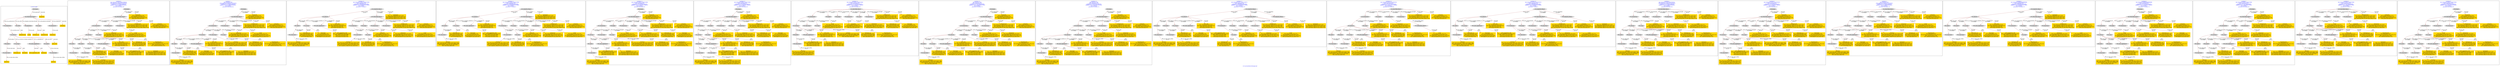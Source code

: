 digraph n0 {
fontcolor="blue"
remincross="true"
label="s13-s-art-institute-of-chicago.xml"
subgraph cluster_0 {
label="1-correct model"
n2[style="filled",color="white",fillcolor="lightgray",label="E12_Production1"];
n3[style="filled",color="white",fillcolor="lightgray",label="E21_Person1"];
n4[style="filled",color="white",fillcolor="lightgray",label="E69_Death1"];
n5[style="filled",color="white",fillcolor="lightgray",label="E74_Group1"];
n6[style="filled",color="white",fillcolor="lightgray",label="E82_Actor_Appellation1"];
n7[style="filled",color="white",fillcolor="lightgray",label="E67_Birth1"];
n8[shape="plaintext",style="filled",fillcolor="gold",label="Artist_URI"];
n9[style="filled",color="white",fillcolor="lightgray",label="E22_Man-Made_Object1"];
n10[style="filled",color="white",fillcolor="lightgray",label="E35_Title1"];
n11[style="filled",color="white",fillcolor="lightgray",label="E8_Acquisition1"];
n12[style="filled",color="white",fillcolor="lightgray",label="E55_Type1"];
n13[style="filled",color="white",fillcolor="lightgray",label="E54_Dimension1"];
n14[shape="plaintext",style="filled",fillcolor="gold",label="Linktodata"];
n15[shape="plaintext",style="filled",fillcolor="gold",label="Titleofartwork"];
n16[style="filled",color="white",fillcolor="lightgray",label="E38_Image1"];
n17[shape="plaintext",style="filled",fillcolor="gold",label="ImageURL"];
n18[style="filled",color="white",fillcolor="lightgray",label="E52_Time-Span1"];
n19[shape="plaintext",style="filled",fillcolor="gold",label="birthYear"];
n20[style="filled",color="white",fillcolor="lightgray",label="E52_Time-Span2"];
n21[shape="plaintext",style="filled",fillcolor="gold",label="deathYear"];
n22[shape="plaintext",style="filled",fillcolor="gold",label="Dimensions"];
n23[shape="plaintext",style="filled",fillcolor="gold",label="Technique_uri"];
n24[shape="plaintext",style="filled",fillcolor="gold",label="Typeofartwork"];
n25[shape="plaintext",style="filled",fillcolor="gold",label="Nationality_uri"];
n26[shape="plaintext",style="filled",fillcolor="gold",label="Nationality"];
n27[shape="plaintext",style="filled",fillcolor="gold",label="Artist_Appellation_URI"];
n28[shape="plaintext",style="filled",fillcolor="gold",label="Artistname"];
n29[shape="plaintext",style="filled",fillcolor="gold",label="Credit"];
}
subgraph cluster_1 {
label="candidate 0\nlink coherence:0.9615384615384616\nnode coherence:0.9583333333333334\nconfidence:0.4737648211050109\nmapping score:0.5249850990984957\ncost:25.99937\n-precision:0.92-recall:0.89"
n31[style="filled",color="white",fillcolor="lightgray",label="E12_Production1"];
n32[style="filled",color="white",fillcolor="lightgray",label="E21_Person1"];
n33[style="filled",color="white",fillcolor="lightgray",label="E55_Type1"];
n34[style="filled",color="white",fillcolor="lightgray",label="E67_Birth1"];
n35[style="filled",color="white",fillcolor="lightgray",label="E69_Death1"];
n36[style="filled",color="white",fillcolor="lightgray",label="E74_Group1"];
n37[style="filled",color="white",fillcolor="lightgray",label="E82_Actor_Appellation1"];
n38[style="filled",color="white",fillcolor="lightgray",label="E22_Man-Made_Object1"];
n39[style="filled",color="white",fillcolor="lightgray",label="E54_Dimension1"];
n40[style="filled",color="white",fillcolor="lightgray",label="E8_Acquisition1"];
n41[style="filled",color="white",fillcolor="lightgray",label="E38_Image1"];
n42[style="filled",color="white",fillcolor="lightgray",label="E52_Time-Span1"];
n43[style="filled",color="white",fillcolor="lightgray",label="E52_Time-Span3"];
n44[shape="plaintext",style="filled",fillcolor="gold",label="Artist_URI\n[E21_Person,classLink,0.414]\n[E82_Actor_Appellation,classLink,0.301]\n[E39_Actor,classLink,0.16]\n[E38_Image,classLink,0.125]"];
n45[shape="plaintext",style="filled",fillcolor="gold",label="Nationality_uri\n[E74_Group,classLink,0.669]\n[E55_Type,classLink,0.193]\n[E57_Material,classLink,0.103]\n[E74_Group,label,0.035]"];
n46[shape="plaintext",style="filled",fillcolor="gold",label="Titleofartwork\n[E73_Information_Object,P3_has_note,0.291]\n[E33_Linguistic_Object,P3_has_note,0.248]\n[E22_Man-Made_Object,P3_has_note,0.243]\n[E52_Time-Span,P82_at_some_time_within,0.218]"];
n47[shape="plaintext",style="filled",fillcolor="gold",label="Credit\n[E30_Right,P3_has_note,0.31]\n[E8_Acquisition,P3_has_note,0.259]\n[E73_Information_Object,P3_has_note,0.223]\n[E34_Inscription,P3_has_note,0.207]"];
n48[shape="plaintext",style="filled",fillcolor="gold",label="Artist_Appellation_URI\n[E82_Actor_Appellation,classLink,0.853]\n[E21_Person,classLink,0.086]\n[E39_Actor,classLink,0.034]\n[E38_Image,classLink,0.026]"];
n49[shape="plaintext",style="filled",fillcolor="gold",label="Technique_uri\n[E55_Type,classLink,0.396]\n[E57_Material,classLink,0.395]\n[E74_Group,classLink,0.208]\n[E55_Type,label,0.001]"];
n50[shape="plaintext",style="filled",fillcolor="gold",label="deathYear\n[E52_Time-Span,P82_at_some_time_within,0.394]\n[E52_Time-Span,P82b_end_of_the_end,0.314]\n[E52_Time-Span,P82a_begin_of_the_begin,0.226]\n[E33_Linguistic_Object,P3_has_note,0.067]"];
n51[shape="plaintext",style="filled",fillcolor="gold",label="Linktodata\n[E38_Image,classLink,0.477]\n[E78_Collection,classLink,0.231]\n[E22_Man-Made_Object,classLink,0.222]\n[E39_Actor,classLink,0.07]"];
n52[shape="plaintext",style="filled",fillcolor="gold",label="Nationality\n[E74_Group,label,0.536]\n[E74_Group,classLink,0.321]\n[E8_Acquisition,P3_has_note,0.083]\n[E30_Right,P3_has_note,0.06]"];
n53[shape="plaintext",style="filled",fillcolor="gold",label="ImageURL\n[E38_Image,classLink,0.69]\n[E78_Collection,classLink,0.157]\n[E22_Man-Made_Object,classLink,0.106]\n[E39_Actor,classLink,0.047]"];
n54[shape="plaintext",style="filled",fillcolor="gold",label="birthYear\n[E52_Time-Span,P82a_begin_of_the_begin,0.48]\n[E52_Time-Span,P82_at_some_time_within,0.368]\n[E33_Linguistic_Object,P3_has_note,0.092]\n[E52_Time-Span,label,0.06]"];
n55[shape="plaintext",style="filled",fillcolor="gold",label="Typeofartwork\n[E55_Type,label,0.397]\n[E29_Design_or_Procedure,P3_has_note,0.351]\n[E57_Material,label,0.148]\n[E57_Material,classLink,0.104]"];
n56[shape="plaintext",style="filled",fillcolor="gold",label="Artistname\n[E82_Actor_Appellation,label,0.529]\n[E73_Information_Object,P3_has_note,0.183]\n[E33_Linguistic_Object,P3_has_note,0.153]\n[E22_Man-Made_Object,P3_has_note,0.135]"];
n57[shape="plaintext",style="filled",fillcolor="gold",label="Dimensions\n[E54_Dimension,P3_has_note,0.661]\n[E22_Man-Made_Object,P3_has_note,0.135]\n[E73_Information_Object,P3_has_note,0.117]\n[E34_Inscription,P3_has_note,0.087]"];
}
subgraph cluster_2 {
label="candidate 1\nlink coherence:0.96\nnode coherence:0.9583333333333334\nconfidence:0.4737648211050109\nmapping score:0.5249850990984957\ncost:24.9994\n-precision:0.88-recall:0.81"
n59[style="filled",color="white",fillcolor="lightgray",label="E12_Production1"];
n60[style="filled",color="white",fillcolor="lightgray",label="E21_Person1"];
n61[style="filled",color="white",fillcolor="lightgray",label="E52_Time-Span2"];
n62[style="filled",color="white",fillcolor="lightgray",label="E55_Type1"];
n63[style="filled",color="white",fillcolor="lightgray",label="E67_Birth1"];
n64[style="filled",color="white",fillcolor="lightgray",label="E74_Group1"];
n65[style="filled",color="white",fillcolor="lightgray",label="E82_Actor_Appellation1"];
n66[style="filled",color="white",fillcolor="lightgray",label="E22_Man-Made_Object1"];
n67[style="filled",color="white",fillcolor="lightgray",label="E54_Dimension1"];
n68[style="filled",color="white",fillcolor="lightgray",label="E8_Acquisition1"];
n69[style="filled",color="white",fillcolor="lightgray",label="E38_Image1"];
n70[style="filled",color="white",fillcolor="lightgray",label="E52_Time-Span1"];
n71[shape="plaintext",style="filled",fillcolor="gold",label="Artist_URI\n[E21_Person,classLink,0.414]\n[E82_Actor_Appellation,classLink,0.301]\n[E39_Actor,classLink,0.16]\n[E38_Image,classLink,0.125]"];
n72[shape="plaintext",style="filled",fillcolor="gold",label="Nationality_uri\n[E74_Group,classLink,0.669]\n[E55_Type,classLink,0.193]\n[E57_Material,classLink,0.103]\n[E74_Group,label,0.035]"];
n73[shape="plaintext",style="filled",fillcolor="gold",label="Titleofartwork\n[E73_Information_Object,P3_has_note,0.291]\n[E33_Linguistic_Object,P3_has_note,0.248]\n[E22_Man-Made_Object,P3_has_note,0.243]\n[E52_Time-Span,P82_at_some_time_within,0.218]"];
n74[shape="plaintext",style="filled",fillcolor="gold",label="Credit\n[E30_Right,P3_has_note,0.31]\n[E8_Acquisition,P3_has_note,0.259]\n[E73_Information_Object,P3_has_note,0.223]\n[E34_Inscription,P3_has_note,0.207]"];
n75[shape="plaintext",style="filled",fillcolor="gold",label="Artist_Appellation_URI\n[E82_Actor_Appellation,classLink,0.853]\n[E21_Person,classLink,0.086]\n[E39_Actor,classLink,0.034]\n[E38_Image,classLink,0.026]"];
n76[shape="plaintext",style="filled",fillcolor="gold",label="deathYear\n[E52_Time-Span,P82_at_some_time_within,0.394]\n[E52_Time-Span,P82b_end_of_the_end,0.314]\n[E52_Time-Span,P82a_begin_of_the_begin,0.226]\n[E33_Linguistic_Object,P3_has_note,0.067]"];
n77[shape="plaintext",style="filled",fillcolor="gold",label="Technique_uri\n[E55_Type,classLink,0.396]\n[E57_Material,classLink,0.395]\n[E74_Group,classLink,0.208]\n[E55_Type,label,0.001]"];
n78[shape="plaintext",style="filled",fillcolor="gold",label="Linktodata\n[E38_Image,classLink,0.477]\n[E78_Collection,classLink,0.231]\n[E22_Man-Made_Object,classLink,0.222]\n[E39_Actor,classLink,0.07]"];
n79[shape="plaintext",style="filled",fillcolor="gold",label="Nationality\n[E74_Group,label,0.536]\n[E74_Group,classLink,0.321]\n[E8_Acquisition,P3_has_note,0.083]\n[E30_Right,P3_has_note,0.06]"];
n80[shape="plaintext",style="filled",fillcolor="gold",label="ImageURL\n[E38_Image,classLink,0.69]\n[E78_Collection,classLink,0.157]\n[E22_Man-Made_Object,classLink,0.106]\n[E39_Actor,classLink,0.047]"];
n81[shape="plaintext",style="filled",fillcolor="gold",label="birthYear\n[E52_Time-Span,P82a_begin_of_the_begin,0.48]\n[E52_Time-Span,P82_at_some_time_within,0.368]\n[E33_Linguistic_Object,P3_has_note,0.092]\n[E52_Time-Span,label,0.06]"];
n82[shape="plaintext",style="filled",fillcolor="gold",label="Typeofartwork\n[E55_Type,label,0.397]\n[E29_Design_or_Procedure,P3_has_note,0.351]\n[E57_Material,label,0.148]\n[E57_Material,classLink,0.104]"];
n83[shape="plaintext",style="filled",fillcolor="gold",label="Artistname\n[E82_Actor_Appellation,label,0.529]\n[E73_Information_Object,P3_has_note,0.183]\n[E33_Linguistic_Object,P3_has_note,0.153]\n[E22_Man-Made_Object,P3_has_note,0.135]"];
n84[shape="plaintext",style="filled",fillcolor="gold",label="Dimensions\n[E54_Dimension,P3_has_note,0.661]\n[E22_Man-Made_Object,P3_has_note,0.135]\n[E73_Information_Object,P3_has_note,0.117]\n[E34_Inscription,P3_has_note,0.087]"];
}
subgraph cluster_3 {
label="candidate 10\nlink coherence:0.8846153846153846\nnode coherence:0.96\nconfidence:0.44693890333019004\nmapping score:0.5046939201576824\ncost:25.9995\n-precision:0.73-recall:0.7"
n86[style="filled",color="white",fillcolor="lightgray",label="E12_Production1"];
n87[style="filled",color="white",fillcolor="lightgray",label="E52_Time-Span2"];
n88[style="filled",color="white",fillcolor="lightgray",label="E55_Type1"];
n89[style="filled",color="white",fillcolor="lightgray",label="E21_Person1"];
n90[style="filled",color="white",fillcolor="lightgray",label="E67_Birth1"];
n91[style="filled",color="white",fillcolor="lightgray",label="E74_Group1"];
n92[style="filled",color="white",fillcolor="lightgray",label="E82_Actor_Appellation1"];
n93[style="filled",color="white",fillcolor="lightgray",label="E22_Man-Made_Object1"];
n94[style="filled",color="white",fillcolor="lightgray",label="E38_Image1"];
n95[style="filled",color="white",fillcolor="lightgray",label="E54_Dimension1"];
n96[style="filled",color="white",fillcolor="lightgray",label="E8_Acquisition1"];
n97[style="filled",color="white",fillcolor="lightgray",label="E33_Linguistic_Object2"];
n98[style="filled",color="white",fillcolor="lightgray",label="E52_Time-Span1"];
n99[shape="plaintext",style="filled",fillcolor="gold",label="Artistname\n[E82_Actor_Appellation,label,0.529]\n[E73_Information_Object,P3_has_note,0.183]\n[E33_Linguistic_Object,P3_has_note,0.153]\n[E22_Man-Made_Object,P3_has_note,0.135]"];
n100[shape="plaintext",style="filled",fillcolor="gold",label="Artist_URI\n[E21_Person,classLink,0.414]\n[E82_Actor_Appellation,classLink,0.301]\n[E39_Actor,classLink,0.16]\n[E38_Image,classLink,0.125]"];
n101[shape="plaintext",style="filled",fillcolor="gold",label="Nationality_uri\n[E74_Group,classLink,0.669]\n[E55_Type,classLink,0.193]\n[E57_Material,classLink,0.103]\n[E74_Group,label,0.035]"];
n102[shape="plaintext",style="filled",fillcolor="gold",label="Titleofartwork\n[E73_Information_Object,P3_has_note,0.291]\n[E33_Linguistic_Object,P3_has_note,0.248]\n[E22_Man-Made_Object,P3_has_note,0.243]\n[E52_Time-Span,P82_at_some_time_within,0.218]"];
n103[shape="plaintext",style="filled",fillcolor="gold",label="Credit\n[E30_Right,P3_has_note,0.31]\n[E8_Acquisition,P3_has_note,0.259]\n[E73_Information_Object,P3_has_note,0.223]\n[E34_Inscription,P3_has_note,0.207]"];
n104[shape="plaintext",style="filled",fillcolor="gold",label="Artist_Appellation_URI\n[E82_Actor_Appellation,classLink,0.853]\n[E21_Person,classLink,0.086]\n[E39_Actor,classLink,0.034]\n[E38_Image,classLink,0.026]"];
n105[shape="plaintext",style="filled",fillcolor="gold",label="deathYear\n[E52_Time-Span,P82_at_some_time_within,0.394]\n[E52_Time-Span,P82b_end_of_the_end,0.314]\n[E52_Time-Span,P82a_begin_of_the_begin,0.226]\n[E33_Linguistic_Object,P3_has_note,0.067]"];
n106[shape="plaintext",style="filled",fillcolor="gold",label="Technique_uri\n[E55_Type,classLink,0.396]\n[E57_Material,classLink,0.395]\n[E74_Group,classLink,0.208]\n[E55_Type,label,0.001]"];
n107[shape="plaintext",style="filled",fillcolor="gold",label="Linktodata\n[E38_Image,classLink,0.477]\n[E78_Collection,classLink,0.231]\n[E22_Man-Made_Object,classLink,0.222]\n[E39_Actor,classLink,0.07]"];
n108[shape="plaintext",style="filled",fillcolor="gold",label="Nationality\n[E74_Group,label,0.536]\n[E74_Group,classLink,0.321]\n[E8_Acquisition,P3_has_note,0.083]\n[E30_Right,P3_has_note,0.06]"];
n109[shape="plaintext",style="filled",fillcolor="gold",label="ImageURL\n[E38_Image,classLink,0.69]\n[E78_Collection,classLink,0.157]\n[E22_Man-Made_Object,classLink,0.106]\n[E39_Actor,classLink,0.047]"];
n110[shape="plaintext",style="filled",fillcolor="gold",label="birthYear\n[E52_Time-Span,P82a_begin_of_the_begin,0.48]\n[E52_Time-Span,P82_at_some_time_within,0.368]\n[E33_Linguistic_Object,P3_has_note,0.092]\n[E52_Time-Span,label,0.06]"];
n111[shape="plaintext",style="filled",fillcolor="gold",label="Typeofartwork\n[E55_Type,label,0.397]\n[E29_Design_or_Procedure,P3_has_note,0.351]\n[E57_Material,label,0.148]\n[E57_Material,classLink,0.104]"];
n112[shape="plaintext",style="filled",fillcolor="gold",label="Dimensions\n[E54_Dimension,P3_has_note,0.661]\n[E22_Man-Made_Object,P3_has_note,0.135]\n[E73_Information_Object,P3_has_note,0.117]\n[E34_Inscription,P3_has_note,0.087]"];
}
subgraph cluster_4 {
label="candidate 11\nlink coherence:0.8846153846153846\nnode coherence:0.96\nconfidence:0.44693890333019004\nmapping score:0.5046939201576824\ncost:25.99951\n-precision:0.73-recall:0.7"
n114[style="filled",color="white",fillcolor="lightgray",label="E12_Production1"];
n115[style="filled",color="white",fillcolor="lightgray",label="E52_Time-Span2"];
n116[style="filled",color="white",fillcolor="lightgray",label="E55_Type1"];
n117[style="filled",color="white",fillcolor="lightgray",label="E21_Person1"];
n118[style="filled",color="white",fillcolor="lightgray",label="E67_Birth1"];
n119[style="filled",color="white",fillcolor="lightgray",label="E74_Group1"];
n120[style="filled",color="white",fillcolor="lightgray",label="E82_Actor_Appellation1"];
n121[style="filled",color="white",fillcolor="lightgray",label="E22_Man-Made_Object1"];
n122[style="filled",color="white",fillcolor="lightgray",label="E38_Image1"];
n123[style="filled",color="white",fillcolor="lightgray",label="E54_Dimension1"];
n124[style="filled",color="white",fillcolor="lightgray",label="E8_Acquisition1"];
n125[style="filled",color="white",fillcolor="lightgray",label="E33_Linguistic_Object1"];
n126[style="filled",color="white",fillcolor="lightgray",label="E52_Time-Span1"];
n127[shape="plaintext",style="filled",fillcolor="gold",label="Artist_URI\n[E21_Person,classLink,0.414]\n[E82_Actor_Appellation,classLink,0.301]\n[E39_Actor,classLink,0.16]\n[E38_Image,classLink,0.125]"];
n128[shape="plaintext",style="filled",fillcolor="gold",label="Nationality_uri\n[E74_Group,classLink,0.669]\n[E55_Type,classLink,0.193]\n[E57_Material,classLink,0.103]\n[E74_Group,label,0.035]"];
n129[shape="plaintext",style="filled",fillcolor="gold",label="Titleofartwork\n[E73_Information_Object,P3_has_note,0.291]\n[E33_Linguistic_Object,P3_has_note,0.248]\n[E22_Man-Made_Object,P3_has_note,0.243]\n[E52_Time-Span,P82_at_some_time_within,0.218]"];
n130[shape="plaintext",style="filled",fillcolor="gold",label="Credit\n[E30_Right,P3_has_note,0.31]\n[E8_Acquisition,P3_has_note,0.259]\n[E73_Information_Object,P3_has_note,0.223]\n[E34_Inscription,P3_has_note,0.207]"];
n131[shape="plaintext",style="filled",fillcolor="gold",label="Artist_Appellation_URI\n[E82_Actor_Appellation,classLink,0.853]\n[E21_Person,classLink,0.086]\n[E39_Actor,classLink,0.034]\n[E38_Image,classLink,0.026]"];
n132[shape="plaintext",style="filled",fillcolor="gold",label="deathYear\n[E52_Time-Span,P82_at_some_time_within,0.394]\n[E52_Time-Span,P82b_end_of_the_end,0.314]\n[E52_Time-Span,P82a_begin_of_the_begin,0.226]\n[E33_Linguistic_Object,P3_has_note,0.067]"];
n133[shape="plaintext",style="filled",fillcolor="gold",label="Technique_uri\n[E55_Type,classLink,0.396]\n[E57_Material,classLink,0.395]\n[E74_Group,classLink,0.208]\n[E55_Type,label,0.001]"];
n134[shape="plaintext",style="filled",fillcolor="gold",label="Linktodata\n[E38_Image,classLink,0.477]\n[E78_Collection,classLink,0.231]\n[E22_Man-Made_Object,classLink,0.222]\n[E39_Actor,classLink,0.07]"];
n135[shape="plaintext",style="filled",fillcolor="gold",label="Nationality\n[E74_Group,label,0.536]\n[E74_Group,classLink,0.321]\n[E8_Acquisition,P3_has_note,0.083]\n[E30_Right,P3_has_note,0.06]"];
n136[shape="plaintext",style="filled",fillcolor="gold",label="ImageURL\n[E38_Image,classLink,0.69]\n[E78_Collection,classLink,0.157]\n[E22_Man-Made_Object,classLink,0.106]\n[E39_Actor,classLink,0.047]"];
n137[shape="plaintext",style="filled",fillcolor="gold",label="birthYear\n[E52_Time-Span,P82a_begin_of_the_begin,0.48]\n[E52_Time-Span,P82_at_some_time_within,0.368]\n[E33_Linguistic_Object,P3_has_note,0.092]\n[E52_Time-Span,label,0.06]"];
n138[shape="plaintext",style="filled",fillcolor="gold",label="Typeofartwork\n[E55_Type,label,0.397]\n[E29_Design_or_Procedure,P3_has_note,0.351]\n[E57_Material,label,0.148]\n[E57_Material,classLink,0.104]"];
n139[shape="plaintext",style="filled",fillcolor="gold",label="Artistname\n[E82_Actor_Appellation,label,0.529]\n[E73_Information_Object,P3_has_note,0.183]\n[E33_Linguistic_Object,P3_has_note,0.153]\n[E22_Man-Made_Object,P3_has_note,0.135]"];
n140[shape="plaintext",style="filled",fillcolor="gold",label="Dimensions\n[E54_Dimension,P3_has_note,0.661]\n[E22_Man-Made_Object,P3_has_note,0.135]\n[E73_Information_Object,P3_has_note,0.117]\n[E34_Inscription,P3_has_note,0.087]"];
}
subgraph cluster_5 {
label="candidate 12\nlink coherence:0.8846153846153846\nnode coherence:0.92\nconfidence:0.41118388007362155\nmapping score:0.47944224573882627\ncost:25.99942\n-precision:0.69-recall:0.67"
n142[style="filled",color="white",fillcolor="lightgray",label="E12_Production1"];
n143[style="filled",color="white",fillcolor="lightgray",label="E21_Person1"];
n144[style="filled",color="white",fillcolor="lightgray",label="E52_Time-Span2"];
n145[style="filled",color="white",fillcolor="lightgray",label="E55_Type1"];
n146[style="filled",color="white",fillcolor="lightgray",label="E67_Birth1"];
n147[style="filled",color="white",fillcolor="lightgray",label="E82_Actor_Appellation1"];
n148[style="filled",color="white",fillcolor="lightgray",label="E22_Man-Made_Object1"];
n149[style="filled",color="white",fillcolor="lightgray",label="E30_Right1"];
n150[style="filled",color="white",fillcolor="lightgray",label="E54_Dimension1"];
n151[style="filled",color="white",fillcolor="lightgray",label="E55_Type2"];
n152[style="filled",color="white",fillcolor="lightgray",label="E8_Acquisition1"];
n153[style="filled",color="white",fillcolor="lightgray",label="E38_Image1"];
n154[style="filled",color="white",fillcolor="lightgray",label="E52_Time-Span1"];
n155[shape="plaintext",style="filled",fillcolor="gold",label="Credit\n[E30_Right,P3_has_note,0.31]\n[E8_Acquisition,P3_has_note,0.259]\n[E73_Information_Object,P3_has_note,0.223]\n[E34_Inscription,P3_has_note,0.207]"];
n156[shape="plaintext",style="filled",fillcolor="gold",label="Artist_URI\n[E21_Person,classLink,0.414]\n[E82_Actor_Appellation,classLink,0.301]\n[E39_Actor,classLink,0.16]\n[E38_Image,classLink,0.125]"];
n157[shape="plaintext",style="filled",fillcolor="gold",label="Titleofartwork\n[E73_Information_Object,P3_has_note,0.291]\n[E33_Linguistic_Object,P3_has_note,0.248]\n[E22_Man-Made_Object,P3_has_note,0.243]\n[E52_Time-Span,P82_at_some_time_within,0.218]"];
n158[shape="plaintext",style="filled",fillcolor="gold",label="Nationality\n[E74_Group,label,0.536]\n[E74_Group,classLink,0.321]\n[E8_Acquisition,P3_has_note,0.083]\n[E30_Right,P3_has_note,0.06]"];
n159[shape="plaintext",style="filled",fillcolor="gold",label="Artist_Appellation_URI\n[E82_Actor_Appellation,classLink,0.853]\n[E21_Person,classLink,0.086]\n[E39_Actor,classLink,0.034]\n[E38_Image,classLink,0.026]"];
n160[shape="plaintext",style="filled",fillcolor="gold",label="deathYear\n[E52_Time-Span,P82_at_some_time_within,0.394]\n[E52_Time-Span,P82b_end_of_the_end,0.314]\n[E52_Time-Span,P82a_begin_of_the_begin,0.226]\n[E33_Linguistic_Object,P3_has_note,0.067]"];
n161[shape="plaintext",style="filled",fillcolor="gold",label="Technique_uri\n[E55_Type,classLink,0.396]\n[E57_Material,classLink,0.395]\n[E74_Group,classLink,0.208]\n[E55_Type,label,0.001]"];
n162[shape="plaintext",style="filled",fillcolor="gold",label="Linktodata\n[E38_Image,classLink,0.477]\n[E78_Collection,classLink,0.231]\n[E22_Man-Made_Object,classLink,0.222]\n[E39_Actor,classLink,0.07]"];
n163[shape="plaintext",style="filled",fillcolor="gold",label="ImageURL\n[E38_Image,classLink,0.69]\n[E78_Collection,classLink,0.157]\n[E22_Man-Made_Object,classLink,0.106]\n[E39_Actor,classLink,0.047]"];
n164[shape="plaintext",style="filled",fillcolor="gold",label="birthYear\n[E52_Time-Span,P82a_begin_of_the_begin,0.48]\n[E52_Time-Span,P82_at_some_time_within,0.368]\n[E33_Linguistic_Object,P3_has_note,0.092]\n[E52_Time-Span,label,0.06]"];
n165[shape="plaintext",style="filled",fillcolor="gold",label="Typeofartwork\n[E55_Type,label,0.397]\n[E29_Design_or_Procedure,P3_has_note,0.351]\n[E57_Material,label,0.148]\n[E57_Material,classLink,0.104]"];
n166[shape="plaintext",style="filled",fillcolor="gold",label="Artistname\n[E82_Actor_Appellation,label,0.529]\n[E73_Information_Object,P3_has_note,0.183]\n[E33_Linguistic_Object,P3_has_note,0.153]\n[E22_Man-Made_Object,P3_has_note,0.135]"];
n167[shape="plaintext",style="filled",fillcolor="gold",label="Nationality_uri\n[E74_Group,classLink,0.669]\n[E55_Type,classLink,0.193]\n[E57_Material,classLink,0.103]\n[E74_Group,label,0.035]"];
n168[shape="plaintext",style="filled",fillcolor="gold",label="Dimensions\n[E54_Dimension,P3_has_note,0.661]\n[E22_Man-Made_Object,P3_has_note,0.135]\n[E73_Information_Object,P3_has_note,0.117]\n[E34_Inscription,P3_has_note,0.087]"];
}
subgraph cluster_6 {
label="candidate 13\nlink coherence:0.8846153846153846\nnode coherence:0.92\nconfidence:0.41118388007362155\nmapping score:0.47944224573882627\ncost:25.99947\n-precision:0.69-recall:0.67"
n170[style="filled",color="white",fillcolor="lightgray",label="E12_Production1"];
n171[style="filled",color="white",fillcolor="lightgray",label="E21_Person1"];
n172[style="filled",color="white",fillcolor="lightgray",label="E55_Type1"];
n173[style="filled",color="white",fillcolor="lightgray",label="E69_Death1"];
n174[style="filled",color="white",fillcolor="lightgray",label="E82_Actor_Appellation1"];
n175[style="filled",color="white",fillcolor="lightgray",label="E22_Man-Made_Object1"];
n176[style="filled",color="white",fillcolor="lightgray",label="E30_Right1"];
n177[style="filled",color="white",fillcolor="lightgray",label="E54_Dimension1"];
n178[style="filled",color="white",fillcolor="lightgray",label="E55_Type2"];
n179[style="filled",color="white",fillcolor="lightgray",label="E8_Acquisition1"];
n180[style="filled",color="white",fillcolor="lightgray",label="E38_Image1"];
n181[style="filled",color="white",fillcolor="lightgray",label="E52_Time-Span3"];
n182[style="filled",color="white",fillcolor="lightgray",label="E52_Time-Span4"];
n183[shape="plaintext",style="filled",fillcolor="gold",label="Credit\n[E30_Right,P3_has_note,0.31]\n[E8_Acquisition,P3_has_note,0.259]\n[E73_Information_Object,P3_has_note,0.223]\n[E34_Inscription,P3_has_note,0.207]"];
n184[shape="plaintext",style="filled",fillcolor="gold",label="Artist_URI\n[E21_Person,classLink,0.414]\n[E82_Actor_Appellation,classLink,0.301]\n[E39_Actor,classLink,0.16]\n[E38_Image,classLink,0.125]"];
n185[shape="plaintext",style="filled",fillcolor="gold",label="Titleofartwork\n[E73_Information_Object,P3_has_note,0.291]\n[E33_Linguistic_Object,P3_has_note,0.248]\n[E22_Man-Made_Object,P3_has_note,0.243]\n[E52_Time-Span,P82_at_some_time_within,0.218]"];
n186[shape="plaintext",style="filled",fillcolor="gold",label="Nationality\n[E74_Group,label,0.536]\n[E74_Group,classLink,0.321]\n[E8_Acquisition,P3_has_note,0.083]\n[E30_Right,P3_has_note,0.06]"];
n187[shape="plaintext",style="filled",fillcolor="gold",label="Artist_Appellation_URI\n[E82_Actor_Appellation,classLink,0.853]\n[E21_Person,classLink,0.086]\n[E39_Actor,classLink,0.034]\n[E38_Image,classLink,0.026]"];
n188[shape="plaintext",style="filled",fillcolor="gold",label="Technique_uri\n[E55_Type,classLink,0.396]\n[E57_Material,classLink,0.395]\n[E74_Group,classLink,0.208]\n[E55_Type,label,0.001]"];
n189[shape="plaintext",style="filled",fillcolor="gold",label="Linktodata\n[E38_Image,classLink,0.477]\n[E78_Collection,classLink,0.231]\n[E22_Man-Made_Object,classLink,0.222]\n[E39_Actor,classLink,0.07]"];
n190[shape="plaintext",style="filled",fillcolor="gold",label="birthYear\n[E52_Time-Span,P82a_begin_of_the_begin,0.48]\n[E52_Time-Span,P82_at_some_time_within,0.368]\n[E33_Linguistic_Object,P3_has_note,0.092]\n[E52_Time-Span,label,0.06]"];
n191[shape="plaintext",style="filled",fillcolor="gold",label="ImageURL\n[E38_Image,classLink,0.69]\n[E78_Collection,classLink,0.157]\n[E22_Man-Made_Object,classLink,0.106]\n[E39_Actor,classLink,0.047]"];
n192[shape="plaintext",style="filled",fillcolor="gold",label="Typeofartwork\n[E55_Type,label,0.397]\n[E29_Design_or_Procedure,P3_has_note,0.351]\n[E57_Material,label,0.148]\n[E57_Material,classLink,0.104]"];
n193[shape="plaintext",style="filled",fillcolor="gold",label="Artistname\n[E82_Actor_Appellation,label,0.529]\n[E73_Information_Object,P3_has_note,0.183]\n[E33_Linguistic_Object,P3_has_note,0.153]\n[E22_Man-Made_Object,P3_has_note,0.135]"];
n194[shape="plaintext",style="filled",fillcolor="gold",label="deathYear\n[E52_Time-Span,P82_at_some_time_within,0.394]\n[E52_Time-Span,P82b_end_of_the_end,0.314]\n[E52_Time-Span,P82a_begin_of_the_begin,0.226]\n[E33_Linguistic_Object,P3_has_note,0.067]"];
n195[shape="plaintext",style="filled",fillcolor="gold",label="Nationality_uri\n[E74_Group,classLink,0.669]\n[E55_Type,classLink,0.193]\n[E57_Material,classLink,0.103]\n[E74_Group,label,0.035]"];
n196[shape="plaintext",style="filled",fillcolor="gold",label="Dimensions\n[E54_Dimension,P3_has_note,0.661]\n[E22_Man-Made_Object,P3_has_note,0.135]\n[E73_Information_Object,P3_has_note,0.117]\n[E34_Inscription,P3_has_note,0.087]"];
}
subgraph cluster_7 {
label="candidate 14\nlink coherence:0.8846153846153846\nnode coherence:0.92\nconfidence:0.41118388007362155\nmapping score:0.47944224573882627\ncost:25.99949\n-precision:0.65-recall:0.63"
n198[style="filled",color="white",fillcolor="lightgray",label="E12_Production1"];
n199[style="filled",color="white",fillcolor="lightgray",label="E21_Person1"];
n200[style="filled",color="white",fillcolor="lightgray",label="E52_Time-Span2"];
n201[style="filled",color="white",fillcolor="lightgray",label="E55_Type1"];
n202[style="filled",color="white",fillcolor="lightgray",label="E69_Death1"];
n203[style="filled",color="white",fillcolor="lightgray",label="E82_Actor_Appellation1"];
n204[style="filled",color="white",fillcolor="lightgray",label="E22_Man-Made_Object1"];
n205[style="filled",color="white",fillcolor="lightgray",label="E30_Right1"];
n206[style="filled",color="white",fillcolor="lightgray",label="E38_Image1"];
n207[style="filled",color="white",fillcolor="lightgray",label="E54_Dimension1"];
n208[style="filled",color="white",fillcolor="lightgray",label="E55_Type2"];
n209[style="filled",color="white",fillcolor="lightgray",label="E8_Acquisition1"];
n210[style="filled",color="white",fillcolor="lightgray",label="E52_Time-Span4"];
n211[shape="plaintext",style="filled",fillcolor="gold",label="Credit\n[E30_Right,P3_has_note,0.31]\n[E8_Acquisition,P3_has_note,0.259]\n[E73_Information_Object,P3_has_note,0.223]\n[E34_Inscription,P3_has_note,0.207]"];
n212[shape="plaintext",style="filled",fillcolor="gold",label="Artist_URI\n[E21_Person,classLink,0.414]\n[E82_Actor_Appellation,classLink,0.301]\n[E39_Actor,classLink,0.16]\n[E38_Image,classLink,0.125]"];
n213[shape="plaintext",style="filled",fillcolor="gold",label="Titleofartwork\n[E73_Information_Object,P3_has_note,0.291]\n[E33_Linguistic_Object,P3_has_note,0.248]\n[E22_Man-Made_Object,P3_has_note,0.243]\n[E52_Time-Span,P82_at_some_time_within,0.218]"];
n214[shape="plaintext",style="filled",fillcolor="gold",label="Nationality\n[E74_Group,label,0.536]\n[E74_Group,classLink,0.321]\n[E8_Acquisition,P3_has_note,0.083]\n[E30_Right,P3_has_note,0.06]"];
n215[shape="plaintext",style="filled",fillcolor="gold",label="Artist_Appellation_URI\n[E82_Actor_Appellation,classLink,0.853]\n[E21_Person,classLink,0.086]\n[E39_Actor,classLink,0.034]\n[E38_Image,classLink,0.026]"];
n216[shape="plaintext",style="filled",fillcolor="gold",label="birthYear\n[E52_Time-Span,P82a_begin_of_the_begin,0.48]\n[E52_Time-Span,P82_at_some_time_within,0.368]\n[E33_Linguistic_Object,P3_has_note,0.092]\n[E52_Time-Span,label,0.06]"];
n217[shape="plaintext",style="filled",fillcolor="gold",label="Technique_uri\n[E55_Type,classLink,0.396]\n[E57_Material,classLink,0.395]\n[E74_Group,classLink,0.208]\n[E55_Type,label,0.001]"];
n218[shape="plaintext",style="filled",fillcolor="gold",label="Linktodata\n[E38_Image,classLink,0.477]\n[E78_Collection,classLink,0.231]\n[E22_Man-Made_Object,classLink,0.222]\n[E39_Actor,classLink,0.07]"];
n219[shape="plaintext",style="filled",fillcolor="gold",label="ImageURL\n[E38_Image,classLink,0.69]\n[E78_Collection,classLink,0.157]\n[E22_Man-Made_Object,classLink,0.106]\n[E39_Actor,classLink,0.047]"];
n220[shape="plaintext",style="filled",fillcolor="gold",label="Typeofartwork\n[E55_Type,label,0.397]\n[E29_Design_or_Procedure,P3_has_note,0.351]\n[E57_Material,label,0.148]\n[E57_Material,classLink,0.104]"];
n221[shape="plaintext",style="filled",fillcolor="gold",label="Artistname\n[E82_Actor_Appellation,label,0.529]\n[E73_Information_Object,P3_has_note,0.183]\n[E33_Linguistic_Object,P3_has_note,0.153]\n[E22_Man-Made_Object,P3_has_note,0.135]"];
n222[shape="plaintext",style="filled",fillcolor="gold",label="deathYear\n[E52_Time-Span,P82_at_some_time_within,0.394]\n[E52_Time-Span,P82b_end_of_the_end,0.314]\n[E52_Time-Span,P82a_begin_of_the_begin,0.226]\n[E33_Linguistic_Object,P3_has_note,0.067]"];
n223[shape="plaintext",style="filled",fillcolor="gold",label="Nationality_uri\n[E74_Group,classLink,0.669]\n[E55_Type,classLink,0.193]\n[E57_Material,classLink,0.103]\n[E74_Group,label,0.035]"];
n224[shape="plaintext",style="filled",fillcolor="gold",label="Dimensions\n[E54_Dimension,P3_has_note,0.661]\n[E22_Man-Made_Object,P3_has_note,0.135]\n[E73_Information_Object,P3_has_note,0.117]\n[E34_Inscription,P3_has_note,0.087]"];
}
subgraph cluster_8 {
label="candidate 15\nlink coherence:0.88\nnode coherence:0.875\nconfidence:0.4774279663434863\nmapping score:0.498428369733543\ncost:24.99944\n-precision:0.8-recall:0.74"
n226[style="filled",color="white",fillcolor="lightgray",label="E12_Production1"];
n227[style="filled",color="white",fillcolor="lightgray",label="E21_Person1"];
n228[style="filled",color="white",fillcolor="lightgray",label="E52_Time-Span2"];
n229[style="filled",color="white",fillcolor="lightgray",label="E55_Type1"];
n230[style="filled",color="white",fillcolor="lightgray",label="E67_Birth1"];
n231[style="filled",color="white",fillcolor="lightgray",label="E74_Group1"];
n232[style="filled",color="white",fillcolor="lightgray",label="E82_Actor_Appellation1"];
n233[style="filled",color="white",fillcolor="lightgray",label="E22_Man-Made_Object1"];
n234[style="filled",color="white",fillcolor="lightgray",label="E30_Right1"];
n235[style="filled",color="white",fillcolor="lightgray",label="E54_Dimension1"];
n236[style="filled",color="white",fillcolor="lightgray",label="E38_Image1"];
n237[style="filled",color="white",fillcolor="lightgray",label="E52_Time-Span1"];
n238[shape="plaintext",style="filled",fillcolor="gold",label="Credit\n[E30_Right,P3_has_note,0.31]\n[E8_Acquisition,P3_has_note,0.259]\n[E73_Information_Object,P3_has_note,0.223]\n[E34_Inscription,P3_has_note,0.207]"];
n239[shape="plaintext",style="filled",fillcolor="gold",label="Artist_URI\n[E21_Person,classLink,0.414]\n[E82_Actor_Appellation,classLink,0.301]\n[E39_Actor,classLink,0.16]\n[E38_Image,classLink,0.125]"];
n240[shape="plaintext",style="filled",fillcolor="gold",label="Nationality_uri\n[E74_Group,classLink,0.669]\n[E55_Type,classLink,0.193]\n[E57_Material,classLink,0.103]\n[E74_Group,label,0.035]"];
n241[shape="plaintext",style="filled",fillcolor="gold",label="Titleofartwork\n[E73_Information_Object,P3_has_note,0.291]\n[E33_Linguistic_Object,P3_has_note,0.248]\n[E22_Man-Made_Object,P3_has_note,0.243]\n[E52_Time-Span,P82_at_some_time_within,0.218]"];
n242[shape="plaintext",style="filled",fillcolor="gold",label="Artist_Appellation_URI\n[E82_Actor_Appellation,classLink,0.853]\n[E21_Person,classLink,0.086]\n[E39_Actor,classLink,0.034]\n[E38_Image,classLink,0.026]"];
n243[shape="plaintext",style="filled",fillcolor="gold",label="deathYear\n[E52_Time-Span,P82_at_some_time_within,0.394]\n[E52_Time-Span,P82b_end_of_the_end,0.314]\n[E52_Time-Span,P82a_begin_of_the_begin,0.226]\n[E33_Linguistic_Object,P3_has_note,0.067]"];
n244[shape="plaintext",style="filled",fillcolor="gold",label="Technique_uri\n[E55_Type,classLink,0.396]\n[E57_Material,classLink,0.395]\n[E74_Group,classLink,0.208]\n[E55_Type,label,0.001]"];
n245[shape="plaintext",style="filled",fillcolor="gold",label="Linktodata\n[E38_Image,classLink,0.477]\n[E78_Collection,classLink,0.231]\n[E22_Man-Made_Object,classLink,0.222]\n[E39_Actor,classLink,0.07]"];
n246[shape="plaintext",style="filled",fillcolor="gold",label="Nationality\n[E74_Group,label,0.536]\n[E74_Group,classLink,0.321]\n[E8_Acquisition,P3_has_note,0.083]\n[E30_Right,P3_has_note,0.06]"];
n247[shape="plaintext",style="filled",fillcolor="gold",label="ImageURL\n[E38_Image,classLink,0.69]\n[E78_Collection,classLink,0.157]\n[E22_Man-Made_Object,classLink,0.106]\n[E39_Actor,classLink,0.047]"];
n248[shape="plaintext",style="filled",fillcolor="gold",label="birthYear\n[E52_Time-Span,P82a_begin_of_the_begin,0.48]\n[E52_Time-Span,P82_at_some_time_within,0.368]\n[E33_Linguistic_Object,P3_has_note,0.092]\n[E52_Time-Span,label,0.06]"];
n249[shape="plaintext",style="filled",fillcolor="gold",label="Typeofartwork\n[E55_Type,label,0.397]\n[E29_Design_or_Procedure,P3_has_note,0.351]\n[E57_Material,label,0.148]\n[E57_Material,classLink,0.104]"];
n250[shape="plaintext",style="filled",fillcolor="gold",label="Artistname\n[E82_Actor_Appellation,label,0.529]\n[E73_Information_Object,P3_has_note,0.183]\n[E33_Linguistic_Object,P3_has_note,0.153]\n[E22_Man-Made_Object,P3_has_note,0.135]"];
n251[shape="plaintext",style="filled",fillcolor="gold",label="Dimensions\n[E54_Dimension,P3_has_note,0.661]\n[E22_Man-Made_Object,P3_has_note,0.135]\n[E73_Information_Object,P3_has_note,0.117]\n[E34_Inscription,P3_has_note,0.087]"];
}
subgraph cluster_9 {
label="candidate 16\nlink coherence:0.88\nnode coherence:0.875\nconfidence:0.47007933073893543\nmapping score:0.4959788245320261\ncost:24.99944\n-precision:0.8-recall:0.74"
n253[style="filled",color="white",fillcolor="lightgray",label="E12_Production1"];
n254[style="filled",color="white",fillcolor="lightgray",label="E21_Person1"];
n255[style="filled",color="white",fillcolor="lightgray",label="E52_Time-Span2"];
n256[style="filled",color="white",fillcolor="lightgray",label="E55_Type1"];
n257[style="filled",color="white",fillcolor="lightgray",label="E67_Birth1"];
n258[style="filled",color="white",fillcolor="lightgray",label="E74_Group1"];
n259[style="filled",color="white",fillcolor="lightgray",label="E82_Actor_Appellation1"];
n260[style="filled",color="white",fillcolor="lightgray",label="E22_Man-Made_Object1"];
n261[style="filled",color="white",fillcolor="lightgray",label="E34_Inscription1"];
n262[style="filled",color="white",fillcolor="lightgray",label="E54_Dimension1"];
n263[style="filled",color="white",fillcolor="lightgray",label="E38_Image1"];
n264[style="filled",color="white",fillcolor="lightgray",label="E52_Time-Span1"];
n265[shape="plaintext",style="filled",fillcolor="gold",label="Artist_URI\n[E21_Person,classLink,0.414]\n[E82_Actor_Appellation,classLink,0.301]\n[E39_Actor,classLink,0.16]\n[E38_Image,classLink,0.125]"];
n266[shape="plaintext",style="filled",fillcolor="gold",label="Credit\n[E30_Right,P3_has_note,0.31]\n[E8_Acquisition,P3_has_note,0.259]\n[E73_Information_Object,P3_has_note,0.223]\n[E34_Inscription,P3_has_note,0.207]"];
n267[shape="plaintext",style="filled",fillcolor="gold",label="Nationality_uri\n[E74_Group,classLink,0.669]\n[E55_Type,classLink,0.193]\n[E57_Material,classLink,0.103]\n[E74_Group,label,0.035]"];
n268[shape="plaintext",style="filled",fillcolor="gold",label="Titleofartwork\n[E73_Information_Object,P3_has_note,0.291]\n[E33_Linguistic_Object,P3_has_note,0.248]\n[E22_Man-Made_Object,P3_has_note,0.243]\n[E52_Time-Span,P82_at_some_time_within,0.218]"];
n269[shape="plaintext",style="filled",fillcolor="gold",label="Artist_Appellation_URI\n[E82_Actor_Appellation,classLink,0.853]\n[E21_Person,classLink,0.086]\n[E39_Actor,classLink,0.034]\n[E38_Image,classLink,0.026]"];
n270[shape="plaintext",style="filled",fillcolor="gold",label="deathYear\n[E52_Time-Span,P82_at_some_time_within,0.394]\n[E52_Time-Span,P82b_end_of_the_end,0.314]\n[E52_Time-Span,P82a_begin_of_the_begin,0.226]\n[E33_Linguistic_Object,P3_has_note,0.067]"];
n271[shape="plaintext",style="filled",fillcolor="gold",label="Technique_uri\n[E55_Type,classLink,0.396]\n[E57_Material,classLink,0.395]\n[E74_Group,classLink,0.208]\n[E55_Type,label,0.001]"];
n272[shape="plaintext",style="filled",fillcolor="gold",label="Linktodata\n[E38_Image,classLink,0.477]\n[E78_Collection,classLink,0.231]\n[E22_Man-Made_Object,classLink,0.222]\n[E39_Actor,classLink,0.07]"];
n273[shape="plaintext",style="filled",fillcolor="gold",label="Nationality\n[E74_Group,label,0.536]\n[E74_Group,classLink,0.321]\n[E8_Acquisition,P3_has_note,0.083]\n[E30_Right,P3_has_note,0.06]"];
n274[shape="plaintext",style="filled",fillcolor="gold",label="ImageURL\n[E38_Image,classLink,0.69]\n[E78_Collection,classLink,0.157]\n[E22_Man-Made_Object,classLink,0.106]\n[E39_Actor,classLink,0.047]"];
n275[shape="plaintext",style="filled",fillcolor="gold",label="birthYear\n[E52_Time-Span,P82a_begin_of_the_begin,0.48]\n[E52_Time-Span,P82_at_some_time_within,0.368]\n[E33_Linguistic_Object,P3_has_note,0.092]\n[E52_Time-Span,label,0.06]"];
n276[shape="plaintext",style="filled",fillcolor="gold",label="Typeofartwork\n[E55_Type,label,0.397]\n[E29_Design_or_Procedure,P3_has_note,0.351]\n[E57_Material,label,0.148]\n[E57_Material,classLink,0.104]"];
n277[shape="plaintext",style="filled",fillcolor="gold",label="Artistname\n[E82_Actor_Appellation,label,0.529]\n[E73_Information_Object,P3_has_note,0.183]\n[E33_Linguistic_Object,P3_has_note,0.153]\n[E22_Man-Made_Object,P3_has_note,0.135]"];
n278[shape="plaintext",style="filled",fillcolor="gold",label="Dimensions\n[E54_Dimension,P3_has_note,0.661]\n[E22_Man-Made_Object,P3_has_note,0.135]\n[E73_Information_Object,P3_has_note,0.117]\n[E34_Inscription,P3_has_note,0.087]"];
}
subgraph cluster_10 {
label="candidate 17\nlink coherence:0.8571428571428571\nnode coherence:0.96\nconfidence:0.44693890333019004\nmapping score:0.5046939201576824\ncost:126.99947\n-precision:0.75-recall:0.78"
n280[style="filled",color="white",fillcolor="lightgray",label="E12_Production1"];
n281[style="filled",color="white",fillcolor="lightgray",label="E55_Type1"];
n282[style="filled",color="white",fillcolor="lightgray",label="E21_Person1"];
n283[style="filled",color="white",fillcolor="lightgray",label="E67_Birth1"];
n284[style="filled",color="white",fillcolor="lightgray",label="E69_Death1"];
n285[style="filled",color="white",fillcolor="lightgray",label="E74_Group1"];
n286[style="filled",color="white",fillcolor="lightgray",label="E82_Actor_Appellation1"];
n287[style="filled",color="white",fillcolor="lightgray",label="E22_Man-Made_Object1"];
n288[style="filled",color="white",fillcolor="lightgray",label="E38_Image1"];
n289[style="filled",color="white",fillcolor="lightgray",label="E54_Dimension1"];
n290[style="filled",color="white",fillcolor="lightgray",label="E8_Acquisition1"];
n291[style="filled",color="white",fillcolor="lightgray",label="E33_Linguistic_Object2"];
n292[style="filled",color="white",fillcolor="lightgray",label="E52_Time-Span1"];
n293[style="filled",color="white",fillcolor="lightgray",label="E52_Time-Span3"];
n294[style="filled",color="white",fillcolor="lightgray",label="E33_Linguistic_Object1"];
n295[shape="plaintext",style="filled",fillcolor="gold",label="Artist_URI\n[E21_Person,classLink,0.414]\n[E82_Actor_Appellation,classLink,0.301]\n[E39_Actor,classLink,0.16]\n[E38_Image,classLink,0.125]"];
n296[shape="plaintext",style="filled",fillcolor="gold",label="Nationality_uri\n[E74_Group,classLink,0.669]\n[E55_Type,classLink,0.193]\n[E57_Material,classLink,0.103]\n[E74_Group,label,0.035]"];
n297[shape="plaintext",style="filled",fillcolor="gold",label="Titleofartwork\n[E73_Information_Object,P3_has_note,0.291]\n[E33_Linguistic_Object,P3_has_note,0.248]\n[E22_Man-Made_Object,P3_has_note,0.243]\n[E52_Time-Span,P82_at_some_time_within,0.218]"];
n298[shape="plaintext",style="filled",fillcolor="gold",label="Credit\n[E30_Right,P3_has_note,0.31]\n[E8_Acquisition,P3_has_note,0.259]\n[E73_Information_Object,P3_has_note,0.223]\n[E34_Inscription,P3_has_note,0.207]"];
n299[shape="plaintext",style="filled",fillcolor="gold",label="Artist_Appellation_URI\n[E82_Actor_Appellation,classLink,0.853]\n[E21_Person,classLink,0.086]\n[E39_Actor,classLink,0.034]\n[E38_Image,classLink,0.026]"];
n300[shape="plaintext",style="filled",fillcolor="gold",label="Technique_uri\n[E55_Type,classLink,0.396]\n[E57_Material,classLink,0.395]\n[E74_Group,classLink,0.208]\n[E55_Type,label,0.001]"];
n301[shape="plaintext",style="filled",fillcolor="gold",label="deathYear\n[E52_Time-Span,P82_at_some_time_within,0.394]\n[E52_Time-Span,P82b_end_of_the_end,0.314]\n[E52_Time-Span,P82a_begin_of_the_begin,0.226]\n[E33_Linguistic_Object,P3_has_note,0.067]"];
n302[shape="plaintext",style="filled",fillcolor="gold",label="Linktodata\n[E38_Image,classLink,0.477]\n[E78_Collection,classLink,0.231]\n[E22_Man-Made_Object,classLink,0.222]\n[E39_Actor,classLink,0.07]"];
n303[shape="plaintext",style="filled",fillcolor="gold",label="Nationality\n[E74_Group,label,0.536]\n[E74_Group,classLink,0.321]\n[E8_Acquisition,P3_has_note,0.083]\n[E30_Right,P3_has_note,0.06]"];
n304[shape="plaintext",style="filled",fillcolor="gold",label="ImageURL\n[E38_Image,classLink,0.69]\n[E78_Collection,classLink,0.157]\n[E22_Man-Made_Object,classLink,0.106]\n[E39_Actor,classLink,0.047]"];
n305[shape="plaintext",style="filled",fillcolor="gold",label="birthYear\n[E52_Time-Span,P82a_begin_of_the_begin,0.48]\n[E52_Time-Span,P82_at_some_time_within,0.368]\n[E33_Linguistic_Object,P3_has_note,0.092]\n[E52_Time-Span,label,0.06]"];
n306[shape="plaintext",style="filled",fillcolor="gold",label="Typeofartwork\n[E55_Type,label,0.397]\n[E29_Design_or_Procedure,P3_has_note,0.351]\n[E57_Material,label,0.148]\n[E57_Material,classLink,0.104]"];
n307[shape="plaintext",style="filled",fillcolor="gold",label="Artistname\n[E82_Actor_Appellation,label,0.529]\n[E73_Information_Object,P3_has_note,0.183]\n[E33_Linguistic_Object,P3_has_note,0.153]\n[E22_Man-Made_Object,P3_has_note,0.135]"];
n308[shape="plaintext",style="filled",fillcolor="gold",label="Dimensions\n[E54_Dimension,P3_has_note,0.661]\n[E22_Man-Made_Object,P3_has_note,0.135]\n[E73_Information_Object,P3_has_note,0.117]\n[E34_Inscription,P3_has_note,0.087]"];
}
subgraph cluster_11 {
label="candidate 18\nlink coherence:0.8518518518518519\nnode coherence:0.875\nconfidence:0.4711973906078229\nmapping score:0.49635151115498855\ncost:225.009412\n-precision:0.81-recall:0.81"
n310[style="filled",color="white",fillcolor="lightgray",label="E12_Production1"];
n311[style="filled",color="white",fillcolor="lightgray",label="E21_Person1"];
n312[style="filled",color="white",fillcolor="lightgray",label="E55_Type1"];
n313[style="filled",color="white",fillcolor="lightgray",label="E67_Birth1"];
n314[style="filled",color="white",fillcolor="lightgray",label="E69_Death1"];
n315[style="filled",color="white",fillcolor="lightgray",label="E74_Group1"];
n316[style="filled",color="white",fillcolor="lightgray",label="E82_Actor_Appellation1"];
n317[style="filled",color="white",fillcolor="lightgray",label="E22_Man-Made_Object1"];
n318[style="filled",color="white",fillcolor="lightgray",label="E38_Image1"];
n319[style="filled",color="white",fillcolor="lightgray",label="E54_Dimension1"];
n320[style="filled",color="white",fillcolor="lightgray",label="E8_Acquisition1"];
n321[style="filled",color="white",fillcolor="lightgray",label="E52_Time-Span1"];
n322[style="filled",color="white",fillcolor="lightgray",label="E52_Time-Span3"];
n323[style="filled",color="white",fillcolor="lightgray",label="E73_Information_Object1"];
n324[shape="plaintext",style="filled",fillcolor="gold",label="Artist_URI\n[E21_Person,classLink,0.414]\n[E82_Actor_Appellation,classLink,0.301]\n[E39_Actor,classLink,0.16]\n[E38_Image,classLink,0.125]"];
n325[shape="plaintext",style="filled",fillcolor="gold",label="Nationality_uri\n[E74_Group,classLink,0.669]\n[E55_Type,classLink,0.193]\n[E57_Material,classLink,0.103]\n[E74_Group,label,0.035]"];
n326[shape="plaintext",style="filled",fillcolor="gold",label="Titleofartwork\n[E73_Information_Object,P3_has_note,0.291]\n[E33_Linguistic_Object,P3_has_note,0.248]\n[E22_Man-Made_Object,P3_has_note,0.243]\n[E52_Time-Span,P82_at_some_time_within,0.218]"];
n327[shape="plaintext",style="filled",fillcolor="gold",label="Artist_Appellation_URI\n[E82_Actor_Appellation,classLink,0.853]\n[E21_Person,classLink,0.086]\n[E39_Actor,classLink,0.034]\n[E38_Image,classLink,0.026]"];
n328[shape="plaintext",style="filled",fillcolor="gold",label="Technique_uri\n[E55_Type,classLink,0.396]\n[E57_Material,classLink,0.395]\n[E74_Group,classLink,0.208]\n[E55_Type,label,0.001]"];
n329[shape="plaintext",style="filled",fillcolor="gold",label="deathYear\n[E52_Time-Span,P82_at_some_time_within,0.394]\n[E52_Time-Span,P82b_end_of_the_end,0.314]\n[E52_Time-Span,P82a_begin_of_the_begin,0.226]\n[E33_Linguistic_Object,P3_has_note,0.067]"];
n330[shape="plaintext",style="filled",fillcolor="gold",label="Linktodata\n[E38_Image,classLink,0.477]\n[E78_Collection,classLink,0.231]\n[E22_Man-Made_Object,classLink,0.222]\n[E39_Actor,classLink,0.07]"];
n331[shape="plaintext",style="filled",fillcolor="gold",label="Nationality\n[E74_Group,label,0.536]\n[E74_Group,classLink,0.321]\n[E8_Acquisition,P3_has_note,0.083]\n[E30_Right,P3_has_note,0.06]"];
n332[shape="plaintext",style="filled",fillcolor="gold",label="Credit\n[E30_Right,P3_has_note,0.31]\n[E8_Acquisition,P3_has_note,0.259]\n[E73_Information_Object,P3_has_note,0.223]\n[E34_Inscription,P3_has_note,0.207]"];
n333[shape="plaintext",style="filled",fillcolor="gold",label="ImageURL\n[E38_Image,classLink,0.69]\n[E78_Collection,classLink,0.157]\n[E22_Man-Made_Object,classLink,0.106]\n[E39_Actor,classLink,0.047]"];
n334[shape="plaintext",style="filled",fillcolor="gold",label="birthYear\n[E52_Time-Span,P82a_begin_of_the_begin,0.48]\n[E52_Time-Span,P82_at_some_time_within,0.368]\n[E33_Linguistic_Object,P3_has_note,0.092]\n[E52_Time-Span,label,0.06]"];
n335[shape="plaintext",style="filled",fillcolor="gold",label="Typeofartwork\n[E55_Type,label,0.397]\n[E29_Design_or_Procedure,P3_has_note,0.351]\n[E57_Material,label,0.148]\n[E57_Material,classLink,0.104]"];
n336[shape="plaintext",style="filled",fillcolor="gold",label="Artistname\n[E82_Actor_Appellation,label,0.529]\n[E73_Information_Object,P3_has_note,0.183]\n[E33_Linguistic_Object,P3_has_note,0.153]\n[E22_Man-Made_Object,P3_has_note,0.135]"];
n337[shape="plaintext",style="filled",fillcolor="gold",label="Dimensions\n[E54_Dimension,P3_has_note,0.661]\n[E22_Man-Made_Object,P3_has_note,0.135]\n[E73_Information_Object,P3_has_note,0.117]\n[E34_Inscription,P3_has_note,0.087]"];
}
subgraph cluster_12 {
label="candidate 19\nlink coherence:0.8518518518518519\nnode coherence:0.96\nconfidence:0.44693890333019004\nmapping score:0.5046939201576824\ncost:125.9995\n-precision:0.7-recall:0.7"
n339[style="filled",color="white",fillcolor="lightgray",label="E12_Production1"];
n340[style="filled",color="white",fillcolor="lightgray",label="E52_Time-Span2"];
n341[style="filled",color="white",fillcolor="lightgray",label="E55_Type1"];
n342[style="filled",color="white",fillcolor="lightgray",label="E21_Person1"];
n343[style="filled",color="white",fillcolor="lightgray",label="E67_Birth1"];
n344[style="filled",color="white",fillcolor="lightgray",label="E74_Group1"];
n345[style="filled",color="white",fillcolor="lightgray",label="E82_Actor_Appellation1"];
n346[style="filled",color="white",fillcolor="lightgray",label="E22_Man-Made_Object1"];
n347[style="filled",color="white",fillcolor="lightgray",label="E38_Image1"];
n348[style="filled",color="white",fillcolor="lightgray",label="E54_Dimension1"];
n349[style="filled",color="white",fillcolor="lightgray",label="E8_Acquisition1"];
n350[style="filled",color="white",fillcolor="lightgray",label="E33_Linguistic_Object2"];
n351[style="filled",color="white",fillcolor="lightgray",label="E52_Time-Span1"];
n352[style="filled",color="white",fillcolor="lightgray",label="E33_Linguistic_Object1"];
n353[shape="plaintext",style="filled",fillcolor="gold",label="Artist_URI\n[E21_Person,classLink,0.414]\n[E82_Actor_Appellation,classLink,0.301]\n[E39_Actor,classLink,0.16]\n[E38_Image,classLink,0.125]"];
n354[shape="plaintext",style="filled",fillcolor="gold",label="Nationality_uri\n[E74_Group,classLink,0.669]\n[E55_Type,classLink,0.193]\n[E57_Material,classLink,0.103]\n[E74_Group,label,0.035]"];
n355[shape="plaintext",style="filled",fillcolor="gold",label="Titleofartwork\n[E73_Information_Object,P3_has_note,0.291]\n[E33_Linguistic_Object,P3_has_note,0.248]\n[E22_Man-Made_Object,P3_has_note,0.243]\n[E52_Time-Span,P82_at_some_time_within,0.218]"];
n356[shape="plaintext",style="filled",fillcolor="gold",label="Credit\n[E30_Right,P3_has_note,0.31]\n[E8_Acquisition,P3_has_note,0.259]\n[E73_Information_Object,P3_has_note,0.223]\n[E34_Inscription,P3_has_note,0.207]"];
n357[shape="plaintext",style="filled",fillcolor="gold",label="Artist_Appellation_URI\n[E82_Actor_Appellation,classLink,0.853]\n[E21_Person,classLink,0.086]\n[E39_Actor,classLink,0.034]\n[E38_Image,classLink,0.026]"];
n358[shape="plaintext",style="filled",fillcolor="gold",label="deathYear\n[E52_Time-Span,P82_at_some_time_within,0.394]\n[E52_Time-Span,P82b_end_of_the_end,0.314]\n[E52_Time-Span,P82a_begin_of_the_begin,0.226]\n[E33_Linguistic_Object,P3_has_note,0.067]"];
n359[shape="plaintext",style="filled",fillcolor="gold",label="Technique_uri\n[E55_Type,classLink,0.396]\n[E57_Material,classLink,0.395]\n[E74_Group,classLink,0.208]\n[E55_Type,label,0.001]"];
n360[shape="plaintext",style="filled",fillcolor="gold",label="Linktodata\n[E38_Image,classLink,0.477]\n[E78_Collection,classLink,0.231]\n[E22_Man-Made_Object,classLink,0.222]\n[E39_Actor,classLink,0.07]"];
n361[shape="plaintext",style="filled",fillcolor="gold",label="Nationality\n[E74_Group,label,0.536]\n[E74_Group,classLink,0.321]\n[E8_Acquisition,P3_has_note,0.083]\n[E30_Right,P3_has_note,0.06]"];
n362[shape="plaintext",style="filled",fillcolor="gold",label="ImageURL\n[E38_Image,classLink,0.69]\n[E78_Collection,classLink,0.157]\n[E22_Man-Made_Object,classLink,0.106]\n[E39_Actor,classLink,0.047]"];
n363[shape="plaintext",style="filled",fillcolor="gold",label="birthYear\n[E52_Time-Span,P82a_begin_of_the_begin,0.48]\n[E52_Time-Span,P82_at_some_time_within,0.368]\n[E33_Linguistic_Object,P3_has_note,0.092]\n[E52_Time-Span,label,0.06]"];
n364[shape="plaintext",style="filled",fillcolor="gold",label="Typeofartwork\n[E55_Type,label,0.397]\n[E29_Design_or_Procedure,P3_has_note,0.351]\n[E57_Material,label,0.148]\n[E57_Material,classLink,0.104]"];
n365[shape="plaintext",style="filled",fillcolor="gold",label="Artistname\n[E82_Actor_Appellation,label,0.529]\n[E73_Information_Object,P3_has_note,0.183]\n[E33_Linguistic_Object,P3_has_note,0.153]\n[E22_Man-Made_Object,P3_has_note,0.135]"];
n366[shape="plaintext",style="filled",fillcolor="gold",label="Dimensions\n[E54_Dimension,P3_has_note,0.661]\n[E22_Man-Made_Object,P3_has_note,0.135]\n[E73_Information_Object,P3_has_note,0.117]\n[E34_Inscription,P3_has_note,0.087]"];
}
subgraph cluster_13 {
label="candidate 2\nlink coherence:0.9230769230769231\nnode coherence:0.9583333333333334\nconfidence:0.4737648211050109\nmapping score:0.5249850990984957\ncost:25.99941\n-precision:0.88-recall:0.85"
n368[style="filled",color="white",fillcolor="lightgray",label="E12_Production1"];
n369[style="filled",color="white",fillcolor="lightgray",label="E21_Person1"];
n370[style="filled",color="white",fillcolor="lightgray",label="E55_Type1"];
n371[style="filled",color="white",fillcolor="lightgray",label="E67_Birth1"];
n372[style="filled",color="white",fillcolor="lightgray",label="E69_Death1"];
n373[style="filled",color="white",fillcolor="lightgray",label="E74_Group1"];
n374[style="filled",color="white",fillcolor="lightgray",label="E82_Actor_Appellation1"];
n375[style="filled",color="white",fillcolor="lightgray",label="E22_Man-Made_Object1"];
n376[style="filled",color="white",fillcolor="lightgray",label="E38_Image1"];
n377[style="filled",color="white",fillcolor="lightgray",label="E54_Dimension1"];
n378[style="filled",color="white",fillcolor="lightgray",label="E8_Acquisition1"];
n379[style="filled",color="white",fillcolor="lightgray",label="E52_Time-Span1"];
n380[style="filled",color="white",fillcolor="lightgray",label="E52_Time-Span3"];
n381[shape="plaintext",style="filled",fillcolor="gold",label="Artist_URI\n[E21_Person,classLink,0.414]\n[E82_Actor_Appellation,classLink,0.301]\n[E39_Actor,classLink,0.16]\n[E38_Image,classLink,0.125]"];
n382[shape="plaintext",style="filled",fillcolor="gold",label="Nationality_uri\n[E74_Group,classLink,0.669]\n[E55_Type,classLink,0.193]\n[E57_Material,classLink,0.103]\n[E74_Group,label,0.035]"];
n383[shape="plaintext",style="filled",fillcolor="gold",label="Titleofartwork\n[E73_Information_Object,P3_has_note,0.291]\n[E33_Linguistic_Object,P3_has_note,0.248]\n[E22_Man-Made_Object,P3_has_note,0.243]\n[E52_Time-Span,P82_at_some_time_within,0.218]"];
n384[shape="plaintext",style="filled",fillcolor="gold",label="Credit\n[E30_Right,P3_has_note,0.31]\n[E8_Acquisition,P3_has_note,0.259]\n[E73_Information_Object,P3_has_note,0.223]\n[E34_Inscription,P3_has_note,0.207]"];
n385[shape="plaintext",style="filled",fillcolor="gold",label="Artist_Appellation_URI\n[E82_Actor_Appellation,classLink,0.853]\n[E21_Person,classLink,0.086]\n[E39_Actor,classLink,0.034]\n[E38_Image,classLink,0.026]"];
n386[shape="plaintext",style="filled",fillcolor="gold",label="Technique_uri\n[E55_Type,classLink,0.396]\n[E57_Material,classLink,0.395]\n[E74_Group,classLink,0.208]\n[E55_Type,label,0.001]"];
n387[shape="plaintext",style="filled",fillcolor="gold",label="deathYear\n[E52_Time-Span,P82_at_some_time_within,0.394]\n[E52_Time-Span,P82b_end_of_the_end,0.314]\n[E52_Time-Span,P82a_begin_of_the_begin,0.226]\n[E33_Linguistic_Object,P3_has_note,0.067]"];
n388[shape="plaintext",style="filled",fillcolor="gold",label="Linktodata\n[E38_Image,classLink,0.477]\n[E78_Collection,classLink,0.231]\n[E22_Man-Made_Object,classLink,0.222]\n[E39_Actor,classLink,0.07]"];
n389[shape="plaintext",style="filled",fillcolor="gold",label="Nationality\n[E74_Group,label,0.536]\n[E74_Group,classLink,0.321]\n[E8_Acquisition,P3_has_note,0.083]\n[E30_Right,P3_has_note,0.06]"];
n390[shape="plaintext",style="filled",fillcolor="gold",label="ImageURL\n[E38_Image,classLink,0.69]\n[E78_Collection,classLink,0.157]\n[E22_Man-Made_Object,classLink,0.106]\n[E39_Actor,classLink,0.047]"];
n391[shape="plaintext",style="filled",fillcolor="gold",label="birthYear\n[E52_Time-Span,P82a_begin_of_the_begin,0.48]\n[E52_Time-Span,P82_at_some_time_within,0.368]\n[E33_Linguistic_Object,P3_has_note,0.092]\n[E52_Time-Span,label,0.06]"];
n392[shape="plaintext",style="filled",fillcolor="gold",label="Typeofartwork\n[E55_Type,label,0.397]\n[E29_Design_or_Procedure,P3_has_note,0.351]\n[E57_Material,label,0.148]\n[E57_Material,classLink,0.104]"];
n393[shape="plaintext",style="filled",fillcolor="gold",label="Artistname\n[E82_Actor_Appellation,label,0.529]\n[E73_Information_Object,P3_has_note,0.183]\n[E33_Linguistic_Object,P3_has_note,0.153]\n[E22_Man-Made_Object,P3_has_note,0.135]"];
n394[shape="plaintext",style="filled",fillcolor="gold",label="Dimensions\n[E54_Dimension,P3_has_note,0.661]\n[E22_Man-Made_Object,P3_has_note,0.135]\n[E73_Information_Object,P3_has_note,0.117]\n[E34_Inscription,P3_has_note,0.087]"];
}
subgraph cluster_14 {
label="candidate 3\nlink coherence:0.9230769230769231\nnode coherence:0.92\nconfidence:0.41118388007362155\nmapping score:0.47944224573882627\ncost:25.99945\n-precision:0.69-recall:0.67"
n396[style="filled",color="white",fillcolor="lightgray",label="E12_Production1"];
n397[style="filled",color="white",fillcolor="lightgray",label="E21_Person1"];
n398[style="filled",color="white",fillcolor="lightgray",label="E52_Time-Span2"];
n399[style="filled",color="white",fillcolor="lightgray",label="E55_Type1"];
n400[style="filled",color="white",fillcolor="lightgray",label="E69_Death1"];
n401[style="filled",color="white",fillcolor="lightgray",label="E82_Actor_Appellation1"];
n402[style="filled",color="white",fillcolor="lightgray",label="E22_Man-Made_Object1"];
n403[style="filled",color="white",fillcolor="lightgray",label="E30_Right1"];
n404[style="filled",color="white",fillcolor="lightgray",label="E54_Dimension1"];
n405[style="filled",color="white",fillcolor="lightgray",label="E55_Type2"];
n406[style="filled",color="white",fillcolor="lightgray",label="E8_Acquisition1"];
n407[style="filled",color="white",fillcolor="lightgray",label="E38_Image1"];
n408[style="filled",color="white",fillcolor="lightgray",label="E52_Time-Span4"];
n409[shape="plaintext",style="filled",fillcolor="gold",label="Credit\n[E30_Right,P3_has_note,0.31]\n[E8_Acquisition,P3_has_note,0.259]\n[E73_Information_Object,P3_has_note,0.223]\n[E34_Inscription,P3_has_note,0.207]"];
n410[shape="plaintext",style="filled",fillcolor="gold",label="Artist_URI\n[E21_Person,classLink,0.414]\n[E82_Actor_Appellation,classLink,0.301]\n[E39_Actor,classLink,0.16]\n[E38_Image,classLink,0.125]"];
n411[shape="plaintext",style="filled",fillcolor="gold",label="Titleofartwork\n[E73_Information_Object,P3_has_note,0.291]\n[E33_Linguistic_Object,P3_has_note,0.248]\n[E22_Man-Made_Object,P3_has_note,0.243]\n[E52_Time-Span,P82_at_some_time_within,0.218]"];
n412[shape="plaintext",style="filled",fillcolor="gold",label="Nationality\n[E74_Group,label,0.536]\n[E74_Group,classLink,0.321]\n[E8_Acquisition,P3_has_note,0.083]\n[E30_Right,P3_has_note,0.06]"];
n413[shape="plaintext",style="filled",fillcolor="gold",label="Artist_Appellation_URI\n[E82_Actor_Appellation,classLink,0.853]\n[E21_Person,classLink,0.086]\n[E39_Actor,classLink,0.034]\n[E38_Image,classLink,0.026]"];
n414[shape="plaintext",style="filled",fillcolor="gold",label="birthYear\n[E52_Time-Span,P82a_begin_of_the_begin,0.48]\n[E52_Time-Span,P82_at_some_time_within,0.368]\n[E33_Linguistic_Object,P3_has_note,0.092]\n[E52_Time-Span,label,0.06]"];
n415[shape="plaintext",style="filled",fillcolor="gold",label="Technique_uri\n[E55_Type,classLink,0.396]\n[E57_Material,classLink,0.395]\n[E74_Group,classLink,0.208]\n[E55_Type,label,0.001]"];
n416[shape="plaintext",style="filled",fillcolor="gold",label="Linktodata\n[E38_Image,classLink,0.477]\n[E78_Collection,classLink,0.231]\n[E22_Man-Made_Object,classLink,0.222]\n[E39_Actor,classLink,0.07]"];
n417[shape="plaintext",style="filled",fillcolor="gold",label="ImageURL\n[E38_Image,classLink,0.69]\n[E78_Collection,classLink,0.157]\n[E22_Man-Made_Object,classLink,0.106]\n[E39_Actor,classLink,0.047]"];
n418[shape="plaintext",style="filled",fillcolor="gold",label="Typeofartwork\n[E55_Type,label,0.397]\n[E29_Design_or_Procedure,P3_has_note,0.351]\n[E57_Material,label,0.148]\n[E57_Material,classLink,0.104]"];
n419[shape="plaintext",style="filled",fillcolor="gold",label="Artistname\n[E82_Actor_Appellation,label,0.529]\n[E73_Information_Object,P3_has_note,0.183]\n[E33_Linguistic_Object,P3_has_note,0.153]\n[E22_Man-Made_Object,P3_has_note,0.135]"];
n420[shape="plaintext",style="filled",fillcolor="gold",label="deathYear\n[E52_Time-Span,P82_at_some_time_within,0.394]\n[E52_Time-Span,P82b_end_of_the_end,0.314]\n[E52_Time-Span,P82a_begin_of_the_begin,0.226]\n[E33_Linguistic_Object,P3_has_note,0.067]"];
n421[shape="plaintext",style="filled",fillcolor="gold",label="Nationality_uri\n[E74_Group,classLink,0.669]\n[E55_Type,classLink,0.193]\n[E57_Material,classLink,0.103]\n[E74_Group,label,0.035]"];
n422[shape="plaintext",style="filled",fillcolor="gold",label="Dimensions\n[E54_Dimension,P3_has_note,0.661]\n[E22_Man-Made_Object,P3_has_note,0.135]\n[E73_Information_Object,P3_has_note,0.117]\n[E34_Inscription,P3_has_note,0.087]"];
}
subgraph cluster_15 {
label="candidate 4\nlink coherence:0.92\nnode coherence:0.9583333333333334\nconfidence:0.4737648211050109\nmapping score:0.5249850990984957\ncost:24.99944\n-precision:0.84-recall:0.78"
n424[style="filled",color="white",fillcolor="lightgray",label="E12_Production1"];
n425[style="filled",color="white",fillcolor="lightgray",label="E21_Person1"];
n426[style="filled",color="white",fillcolor="lightgray",label="E52_Time-Span2"];
n427[style="filled",color="white",fillcolor="lightgray",label="E55_Type1"];
n428[style="filled",color="white",fillcolor="lightgray",label="E67_Birth1"];
n429[style="filled",color="white",fillcolor="lightgray",label="E74_Group1"];
n430[style="filled",color="white",fillcolor="lightgray",label="E82_Actor_Appellation1"];
n431[style="filled",color="white",fillcolor="lightgray",label="E22_Man-Made_Object1"];
n432[style="filled",color="white",fillcolor="lightgray",label="E38_Image1"];
n433[style="filled",color="white",fillcolor="lightgray",label="E54_Dimension1"];
n434[style="filled",color="white",fillcolor="lightgray",label="E8_Acquisition1"];
n435[style="filled",color="white",fillcolor="lightgray",label="E52_Time-Span1"];
n436[shape="plaintext",style="filled",fillcolor="gold",label="Artist_URI\n[E21_Person,classLink,0.414]\n[E82_Actor_Appellation,classLink,0.301]\n[E39_Actor,classLink,0.16]\n[E38_Image,classLink,0.125]"];
n437[shape="plaintext",style="filled",fillcolor="gold",label="Nationality_uri\n[E74_Group,classLink,0.669]\n[E55_Type,classLink,0.193]\n[E57_Material,classLink,0.103]\n[E74_Group,label,0.035]"];
n438[shape="plaintext",style="filled",fillcolor="gold",label="Titleofartwork\n[E73_Information_Object,P3_has_note,0.291]\n[E33_Linguistic_Object,P3_has_note,0.248]\n[E22_Man-Made_Object,P3_has_note,0.243]\n[E52_Time-Span,P82_at_some_time_within,0.218]"];
n439[shape="plaintext",style="filled",fillcolor="gold",label="Credit\n[E30_Right,P3_has_note,0.31]\n[E8_Acquisition,P3_has_note,0.259]\n[E73_Information_Object,P3_has_note,0.223]\n[E34_Inscription,P3_has_note,0.207]"];
n440[shape="plaintext",style="filled",fillcolor="gold",label="Artist_Appellation_URI\n[E82_Actor_Appellation,classLink,0.853]\n[E21_Person,classLink,0.086]\n[E39_Actor,classLink,0.034]\n[E38_Image,classLink,0.026]"];
n441[shape="plaintext",style="filled",fillcolor="gold",label="deathYear\n[E52_Time-Span,P82_at_some_time_within,0.394]\n[E52_Time-Span,P82b_end_of_the_end,0.314]\n[E52_Time-Span,P82a_begin_of_the_begin,0.226]\n[E33_Linguistic_Object,P3_has_note,0.067]"];
n442[shape="plaintext",style="filled",fillcolor="gold",label="Technique_uri\n[E55_Type,classLink,0.396]\n[E57_Material,classLink,0.395]\n[E74_Group,classLink,0.208]\n[E55_Type,label,0.001]"];
n443[shape="plaintext",style="filled",fillcolor="gold",label="Linktodata\n[E38_Image,classLink,0.477]\n[E78_Collection,classLink,0.231]\n[E22_Man-Made_Object,classLink,0.222]\n[E39_Actor,classLink,0.07]"];
n444[shape="plaintext",style="filled",fillcolor="gold",label="Nationality\n[E74_Group,label,0.536]\n[E74_Group,classLink,0.321]\n[E8_Acquisition,P3_has_note,0.083]\n[E30_Right,P3_has_note,0.06]"];
n445[shape="plaintext",style="filled",fillcolor="gold",label="ImageURL\n[E38_Image,classLink,0.69]\n[E78_Collection,classLink,0.157]\n[E22_Man-Made_Object,classLink,0.106]\n[E39_Actor,classLink,0.047]"];
n446[shape="plaintext",style="filled",fillcolor="gold",label="birthYear\n[E52_Time-Span,P82a_begin_of_the_begin,0.48]\n[E52_Time-Span,P82_at_some_time_within,0.368]\n[E33_Linguistic_Object,P3_has_note,0.092]\n[E52_Time-Span,label,0.06]"];
n447[shape="plaintext",style="filled",fillcolor="gold",label="Typeofartwork\n[E55_Type,label,0.397]\n[E29_Design_or_Procedure,P3_has_note,0.351]\n[E57_Material,label,0.148]\n[E57_Material,classLink,0.104]"];
n448[shape="plaintext",style="filled",fillcolor="gold",label="Artistname\n[E82_Actor_Appellation,label,0.529]\n[E73_Information_Object,P3_has_note,0.183]\n[E33_Linguistic_Object,P3_has_note,0.153]\n[E22_Man-Made_Object,P3_has_note,0.135]"];
n449[shape="plaintext",style="filled",fillcolor="gold",label="Dimensions\n[E54_Dimension,P3_has_note,0.661]\n[E22_Man-Made_Object,P3_has_note,0.135]\n[E73_Information_Object,P3_has_note,0.117]\n[E34_Inscription,P3_has_note,0.087]"];
}
subgraph cluster_16 {
label="candidate 5\nlink coherence:0.8888888888888888\nnode coherence:0.96\nconfidence:0.44693890333019004\nmapping score:0.5046939201576824\ncost:26.99948\n-precision:0.78-recall:0.78"
n451[style="filled",color="white",fillcolor="lightgray",label="E12_Production1"];
n452[style="filled",color="white",fillcolor="lightgray",label="E55_Type1"];
n453[style="filled",color="white",fillcolor="lightgray",label="E21_Person1"];
n454[style="filled",color="white",fillcolor="lightgray",label="E67_Birth1"];
n455[style="filled",color="white",fillcolor="lightgray",label="E69_Death1"];
n456[style="filled",color="white",fillcolor="lightgray",label="E74_Group1"];
n457[style="filled",color="white",fillcolor="lightgray",label="E82_Actor_Appellation1"];
n458[style="filled",color="white",fillcolor="lightgray",label="E22_Man-Made_Object1"];
n459[style="filled",color="white",fillcolor="lightgray",label="E38_Image1"];
n460[style="filled",color="white",fillcolor="lightgray",label="E54_Dimension1"];
n461[style="filled",color="white",fillcolor="lightgray",label="E8_Acquisition1"];
n462[style="filled",color="white",fillcolor="lightgray",label="E33_Linguistic_Object1"];
n463[style="filled",color="white",fillcolor="lightgray",label="E52_Time-Span1"];
n464[style="filled",color="white",fillcolor="lightgray",label="E52_Time-Span3"];
n465[shape="plaintext",style="filled",fillcolor="gold",label="Artist_URI\n[E21_Person,classLink,0.414]\n[E82_Actor_Appellation,classLink,0.301]\n[E39_Actor,classLink,0.16]\n[E38_Image,classLink,0.125]"];
n466[shape="plaintext",style="filled",fillcolor="gold",label="Nationality_uri\n[E74_Group,classLink,0.669]\n[E55_Type,classLink,0.193]\n[E57_Material,classLink,0.103]\n[E74_Group,label,0.035]"];
n467[shape="plaintext",style="filled",fillcolor="gold",label="Titleofartwork\n[E73_Information_Object,P3_has_note,0.291]\n[E33_Linguistic_Object,P3_has_note,0.248]\n[E22_Man-Made_Object,P3_has_note,0.243]\n[E52_Time-Span,P82_at_some_time_within,0.218]"];
n468[shape="plaintext",style="filled",fillcolor="gold",label="Credit\n[E30_Right,P3_has_note,0.31]\n[E8_Acquisition,P3_has_note,0.259]\n[E73_Information_Object,P3_has_note,0.223]\n[E34_Inscription,P3_has_note,0.207]"];
n469[shape="plaintext",style="filled",fillcolor="gold",label="Artist_Appellation_URI\n[E82_Actor_Appellation,classLink,0.853]\n[E21_Person,classLink,0.086]\n[E39_Actor,classLink,0.034]\n[E38_Image,classLink,0.026]"];
n470[shape="plaintext",style="filled",fillcolor="gold",label="Technique_uri\n[E55_Type,classLink,0.396]\n[E57_Material,classLink,0.395]\n[E74_Group,classLink,0.208]\n[E55_Type,label,0.001]"];
n471[shape="plaintext",style="filled",fillcolor="gold",label="deathYear\n[E52_Time-Span,P82_at_some_time_within,0.394]\n[E52_Time-Span,P82b_end_of_the_end,0.314]\n[E52_Time-Span,P82a_begin_of_the_begin,0.226]\n[E33_Linguistic_Object,P3_has_note,0.067]"];
n472[shape="plaintext",style="filled",fillcolor="gold",label="Linktodata\n[E38_Image,classLink,0.477]\n[E78_Collection,classLink,0.231]\n[E22_Man-Made_Object,classLink,0.222]\n[E39_Actor,classLink,0.07]"];
n473[shape="plaintext",style="filled",fillcolor="gold",label="Nationality\n[E74_Group,label,0.536]\n[E74_Group,classLink,0.321]\n[E8_Acquisition,P3_has_note,0.083]\n[E30_Right,P3_has_note,0.06]"];
n474[shape="plaintext",style="filled",fillcolor="gold",label="ImageURL\n[E38_Image,classLink,0.69]\n[E78_Collection,classLink,0.157]\n[E22_Man-Made_Object,classLink,0.106]\n[E39_Actor,classLink,0.047]"];
n475[shape="plaintext",style="filled",fillcolor="gold",label="birthYear\n[E52_Time-Span,P82a_begin_of_the_begin,0.48]\n[E52_Time-Span,P82_at_some_time_within,0.368]\n[E33_Linguistic_Object,P3_has_note,0.092]\n[E52_Time-Span,label,0.06]"];
n476[shape="plaintext",style="filled",fillcolor="gold",label="Typeofartwork\n[E55_Type,label,0.397]\n[E29_Design_or_Procedure,P3_has_note,0.351]\n[E57_Material,label,0.148]\n[E57_Material,classLink,0.104]"];
n477[shape="plaintext",style="filled",fillcolor="gold",label="Artistname\n[E82_Actor_Appellation,label,0.529]\n[E73_Information_Object,P3_has_note,0.183]\n[E33_Linguistic_Object,P3_has_note,0.153]\n[E22_Man-Made_Object,P3_has_note,0.135]"];
n478[shape="plaintext",style="filled",fillcolor="gold",label="Dimensions\n[E54_Dimension,P3_has_note,0.661]\n[E22_Man-Made_Object,P3_has_note,0.135]\n[E73_Information_Object,P3_has_note,0.117]\n[E34_Inscription,P3_has_note,0.087]"];
}
subgraph cluster_17 {
label="candidate 6\nlink coherence:0.8888888888888888\nnode coherence:0.92\nconfidence:0.41118388007362155\nmapping score:0.47944224573882627\ncost:26.99942\n-precision:0.74-recall:0.74"
n480[style="filled",color="white",fillcolor="lightgray",label="E12_Production1"];
n481[style="filled",color="white",fillcolor="lightgray",label="E21_Person1"];
n482[style="filled",color="white",fillcolor="lightgray",label="E55_Type1"];
n483[style="filled",color="white",fillcolor="lightgray",label="E67_Birth1"];
n484[style="filled",color="white",fillcolor="lightgray",label="E69_Death1"];
n485[style="filled",color="white",fillcolor="lightgray",label="E82_Actor_Appellation1"];
n486[style="filled",color="white",fillcolor="lightgray",label="E22_Man-Made_Object1"];
n487[style="filled",color="white",fillcolor="lightgray",label="E30_Right1"];
n488[style="filled",color="white",fillcolor="lightgray",label="E54_Dimension1"];
n489[style="filled",color="white",fillcolor="lightgray",label="E55_Type2"];
n490[style="filled",color="white",fillcolor="lightgray",label="E8_Acquisition1"];
n491[style="filled",color="white",fillcolor="lightgray",label="E38_Image1"];
n492[style="filled",color="white",fillcolor="lightgray",label="E52_Time-Span1"];
n493[style="filled",color="white",fillcolor="lightgray",label="E52_Time-Span4"];
n494[shape="plaintext",style="filled",fillcolor="gold",label="Credit\n[E30_Right,P3_has_note,0.31]\n[E8_Acquisition,P3_has_note,0.259]\n[E73_Information_Object,P3_has_note,0.223]\n[E34_Inscription,P3_has_note,0.207]"];
n495[shape="plaintext",style="filled",fillcolor="gold",label="Artist_URI\n[E21_Person,classLink,0.414]\n[E82_Actor_Appellation,classLink,0.301]\n[E39_Actor,classLink,0.16]\n[E38_Image,classLink,0.125]"];
n496[shape="plaintext",style="filled",fillcolor="gold",label="Titleofartwork\n[E73_Information_Object,P3_has_note,0.291]\n[E33_Linguistic_Object,P3_has_note,0.248]\n[E22_Man-Made_Object,P3_has_note,0.243]\n[E52_Time-Span,P82_at_some_time_within,0.218]"];
n497[shape="plaintext",style="filled",fillcolor="gold",label="Nationality\n[E74_Group,label,0.536]\n[E74_Group,classLink,0.321]\n[E8_Acquisition,P3_has_note,0.083]\n[E30_Right,P3_has_note,0.06]"];
n498[shape="plaintext",style="filled",fillcolor="gold",label="Artist_Appellation_URI\n[E82_Actor_Appellation,classLink,0.853]\n[E21_Person,classLink,0.086]\n[E39_Actor,classLink,0.034]\n[E38_Image,classLink,0.026]"];
n499[shape="plaintext",style="filled",fillcolor="gold",label="Technique_uri\n[E55_Type,classLink,0.396]\n[E57_Material,classLink,0.395]\n[E74_Group,classLink,0.208]\n[E55_Type,label,0.001]"];
n500[shape="plaintext",style="filled",fillcolor="gold",label="Linktodata\n[E38_Image,classLink,0.477]\n[E78_Collection,classLink,0.231]\n[E22_Man-Made_Object,classLink,0.222]\n[E39_Actor,classLink,0.07]"];
n501[shape="plaintext",style="filled",fillcolor="gold",label="ImageURL\n[E38_Image,classLink,0.69]\n[E78_Collection,classLink,0.157]\n[E22_Man-Made_Object,classLink,0.106]\n[E39_Actor,classLink,0.047]"];
n502[shape="plaintext",style="filled",fillcolor="gold",label="birthYear\n[E52_Time-Span,P82a_begin_of_the_begin,0.48]\n[E52_Time-Span,P82_at_some_time_within,0.368]\n[E33_Linguistic_Object,P3_has_note,0.092]\n[E52_Time-Span,label,0.06]"];
n503[shape="plaintext",style="filled",fillcolor="gold",label="Typeofartwork\n[E55_Type,label,0.397]\n[E29_Design_or_Procedure,P3_has_note,0.351]\n[E57_Material,label,0.148]\n[E57_Material,classLink,0.104]"];
n504[shape="plaintext",style="filled",fillcolor="gold",label="Artistname\n[E82_Actor_Appellation,label,0.529]\n[E73_Information_Object,P3_has_note,0.183]\n[E33_Linguistic_Object,P3_has_note,0.153]\n[E22_Man-Made_Object,P3_has_note,0.135]"];
n505[shape="plaintext",style="filled",fillcolor="gold",label="deathYear\n[E52_Time-Span,P82_at_some_time_within,0.394]\n[E52_Time-Span,P82b_end_of_the_end,0.314]\n[E52_Time-Span,P82a_begin_of_the_begin,0.226]\n[E33_Linguistic_Object,P3_has_note,0.067]"];
n506[shape="plaintext",style="filled",fillcolor="gold",label="Nationality_uri\n[E74_Group,classLink,0.669]\n[E55_Type,classLink,0.193]\n[E57_Material,classLink,0.103]\n[E74_Group,label,0.035]"];
n507[shape="plaintext",style="filled",fillcolor="gold",label="Dimensions\n[E54_Dimension,P3_has_note,0.661]\n[E22_Man-Made_Object,P3_has_note,0.135]\n[E73_Information_Object,P3_has_note,0.117]\n[E34_Inscription,P3_has_note,0.087]"];
}
subgraph cluster_18 {
label="candidate 7\nlink coherence:0.8846153846153846\nnode coherence:0.875\nconfidence:0.4774279663434863\nmapping score:0.498428369733543\ncost:25.99941\n-precision:0.85-recall:0.81"
n509[style="filled",color="white",fillcolor="lightgray",label="E12_Production1"];
n510[style="filled",color="white",fillcolor="lightgray",label="E21_Person1"];
n511[style="filled",color="white",fillcolor="lightgray",label="E55_Type1"];
n512[style="filled",color="white",fillcolor="lightgray",label="E67_Birth1"];
n513[style="filled",color="white",fillcolor="lightgray",label="E69_Death1"];
n514[style="filled",color="white",fillcolor="lightgray",label="E74_Group1"];
n515[style="filled",color="white",fillcolor="lightgray",label="E82_Actor_Appellation1"];
n516[style="filled",color="white",fillcolor="lightgray",label="E22_Man-Made_Object1"];
n517[style="filled",color="white",fillcolor="lightgray",label="E30_Right1"];
n518[style="filled",color="white",fillcolor="lightgray",label="E54_Dimension1"];
n519[style="filled",color="white",fillcolor="lightgray",label="E38_Image1"];
n520[style="filled",color="white",fillcolor="lightgray",label="E52_Time-Span1"];
n521[style="filled",color="white",fillcolor="lightgray",label="E52_Time-Span3"];
n522[shape="plaintext",style="filled",fillcolor="gold",label="Credit\n[E30_Right,P3_has_note,0.31]\n[E8_Acquisition,P3_has_note,0.259]\n[E73_Information_Object,P3_has_note,0.223]\n[E34_Inscription,P3_has_note,0.207]"];
n523[shape="plaintext",style="filled",fillcolor="gold",label="Artist_URI\n[E21_Person,classLink,0.414]\n[E82_Actor_Appellation,classLink,0.301]\n[E39_Actor,classLink,0.16]\n[E38_Image,classLink,0.125]"];
n524[shape="plaintext",style="filled",fillcolor="gold",label="Nationality_uri\n[E74_Group,classLink,0.669]\n[E55_Type,classLink,0.193]\n[E57_Material,classLink,0.103]\n[E74_Group,label,0.035]"];
n525[shape="plaintext",style="filled",fillcolor="gold",label="Titleofartwork\n[E73_Information_Object,P3_has_note,0.291]\n[E33_Linguistic_Object,P3_has_note,0.248]\n[E22_Man-Made_Object,P3_has_note,0.243]\n[E52_Time-Span,P82_at_some_time_within,0.218]"];
n526[shape="plaintext",style="filled",fillcolor="gold",label="Artist_Appellation_URI\n[E82_Actor_Appellation,classLink,0.853]\n[E21_Person,classLink,0.086]\n[E39_Actor,classLink,0.034]\n[E38_Image,classLink,0.026]"];
n527[shape="plaintext",style="filled",fillcolor="gold",label="Technique_uri\n[E55_Type,classLink,0.396]\n[E57_Material,classLink,0.395]\n[E74_Group,classLink,0.208]\n[E55_Type,label,0.001]"];
n528[shape="plaintext",style="filled",fillcolor="gold",label="deathYear\n[E52_Time-Span,P82_at_some_time_within,0.394]\n[E52_Time-Span,P82b_end_of_the_end,0.314]\n[E52_Time-Span,P82a_begin_of_the_begin,0.226]\n[E33_Linguistic_Object,P3_has_note,0.067]"];
n529[shape="plaintext",style="filled",fillcolor="gold",label="Linktodata\n[E38_Image,classLink,0.477]\n[E78_Collection,classLink,0.231]\n[E22_Man-Made_Object,classLink,0.222]\n[E39_Actor,classLink,0.07]"];
n530[shape="plaintext",style="filled",fillcolor="gold",label="Nationality\n[E74_Group,label,0.536]\n[E74_Group,classLink,0.321]\n[E8_Acquisition,P3_has_note,0.083]\n[E30_Right,P3_has_note,0.06]"];
n531[shape="plaintext",style="filled",fillcolor="gold",label="ImageURL\n[E38_Image,classLink,0.69]\n[E78_Collection,classLink,0.157]\n[E22_Man-Made_Object,classLink,0.106]\n[E39_Actor,classLink,0.047]"];
n532[shape="plaintext",style="filled",fillcolor="gold",label="birthYear\n[E52_Time-Span,P82a_begin_of_the_begin,0.48]\n[E52_Time-Span,P82_at_some_time_within,0.368]\n[E33_Linguistic_Object,P3_has_note,0.092]\n[E52_Time-Span,label,0.06]"];
n533[shape="plaintext",style="filled",fillcolor="gold",label="Typeofartwork\n[E55_Type,label,0.397]\n[E29_Design_or_Procedure,P3_has_note,0.351]\n[E57_Material,label,0.148]\n[E57_Material,classLink,0.104]"];
n534[shape="plaintext",style="filled",fillcolor="gold",label="Artistname\n[E82_Actor_Appellation,label,0.529]\n[E73_Information_Object,P3_has_note,0.183]\n[E33_Linguistic_Object,P3_has_note,0.153]\n[E22_Man-Made_Object,P3_has_note,0.135]"];
n535[shape="plaintext",style="filled",fillcolor="gold",label="Dimensions\n[E54_Dimension,P3_has_note,0.661]\n[E22_Man-Made_Object,P3_has_note,0.135]\n[E73_Information_Object,P3_has_note,0.117]\n[E34_Inscription,P3_has_note,0.087]"];
}
subgraph cluster_19 {
label="candidate 8\nlink coherence:0.8846153846153846\nnode coherence:0.875\nconfidence:0.4774279663434863\nmapping score:0.498428369733543\ncost:25.99945\n-precision:0.81-recall:0.78"
n537[style="filled",color="white",fillcolor="lightgray",label="E12_Production1"];
n538[style="filled",color="white",fillcolor="lightgray",label="E21_Person1"];
n539[style="filled",color="white",fillcolor="lightgray",label="E55_Type1"];
n540[style="filled",color="white",fillcolor="lightgray",label="E67_Birth1"];
n541[style="filled",color="white",fillcolor="lightgray",label="E69_Death1"];
n542[style="filled",color="white",fillcolor="lightgray",label="E74_Group1"];
n543[style="filled",color="white",fillcolor="lightgray",label="E82_Actor_Appellation1"];
n544[style="filled",color="white",fillcolor="lightgray",label="E22_Man-Made_Object1"];
n545[style="filled",color="white",fillcolor="lightgray",label="E30_Right1"];
n546[style="filled",color="white",fillcolor="lightgray",label="E38_Image1"];
n547[style="filled",color="white",fillcolor="lightgray",label="E54_Dimension1"];
n548[style="filled",color="white",fillcolor="lightgray",label="E52_Time-Span1"];
n549[style="filled",color="white",fillcolor="lightgray",label="E52_Time-Span3"];
n550[shape="plaintext",style="filled",fillcolor="gold",label="Credit\n[E30_Right,P3_has_note,0.31]\n[E8_Acquisition,P3_has_note,0.259]\n[E73_Information_Object,P3_has_note,0.223]\n[E34_Inscription,P3_has_note,0.207]"];
n551[shape="plaintext",style="filled",fillcolor="gold",label="Artist_URI\n[E21_Person,classLink,0.414]\n[E82_Actor_Appellation,classLink,0.301]\n[E39_Actor,classLink,0.16]\n[E38_Image,classLink,0.125]"];
n552[shape="plaintext",style="filled",fillcolor="gold",label="Nationality_uri\n[E74_Group,classLink,0.669]\n[E55_Type,classLink,0.193]\n[E57_Material,classLink,0.103]\n[E74_Group,label,0.035]"];
n553[shape="plaintext",style="filled",fillcolor="gold",label="Titleofartwork\n[E73_Information_Object,P3_has_note,0.291]\n[E33_Linguistic_Object,P3_has_note,0.248]\n[E22_Man-Made_Object,P3_has_note,0.243]\n[E52_Time-Span,P82_at_some_time_within,0.218]"];
n554[shape="plaintext",style="filled",fillcolor="gold",label="Artist_Appellation_URI\n[E82_Actor_Appellation,classLink,0.853]\n[E21_Person,classLink,0.086]\n[E39_Actor,classLink,0.034]\n[E38_Image,classLink,0.026]"];
n555[shape="plaintext",style="filled",fillcolor="gold",label="Technique_uri\n[E55_Type,classLink,0.396]\n[E57_Material,classLink,0.395]\n[E74_Group,classLink,0.208]\n[E55_Type,label,0.001]"];
n556[shape="plaintext",style="filled",fillcolor="gold",label="deathYear\n[E52_Time-Span,P82_at_some_time_within,0.394]\n[E52_Time-Span,P82b_end_of_the_end,0.314]\n[E52_Time-Span,P82a_begin_of_the_begin,0.226]\n[E33_Linguistic_Object,P3_has_note,0.067]"];
n557[shape="plaintext",style="filled",fillcolor="gold",label="Linktodata\n[E38_Image,classLink,0.477]\n[E78_Collection,classLink,0.231]\n[E22_Man-Made_Object,classLink,0.222]\n[E39_Actor,classLink,0.07]"];
n558[shape="plaintext",style="filled",fillcolor="gold",label="Nationality\n[E74_Group,label,0.536]\n[E74_Group,classLink,0.321]\n[E8_Acquisition,P3_has_note,0.083]\n[E30_Right,P3_has_note,0.06]"];
n559[shape="plaintext",style="filled",fillcolor="gold",label="ImageURL\n[E38_Image,classLink,0.69]\n[E78_Collection,classLink,0.157]\n[E22_Man-Made_Object,classLink,0.106]\n[E39_Actor,classLink,0.047]"];
n560[shape="plaintext",style="filled",fillcolor="gold",label="birthYear\n[E52_Time-Span,P82a_begin_of_the_begin,0.48]\n[E52_Time-Span,P82_at_some_time_within,0.368]\n[E33_Linguistic_Object,P3_has_note,0.092]\n[E52_Time-Span,label,0.06]"];
n561[shape="plaintext",style="filled",fillcolor="gold",label="Typeofartwork\n[E55_Type,label,0.397]\n[E29_Design_or_Procedure,P3_has_note,0.351]\n[E57_Material,label,0.148]\n[E57_Material,classLink,0.104]"];
n562[shape="plaintext",style="filled",fillcolor="gold",label="Artistname\n[E82_Actor_Appellation,label,0.529]\n[E73_Information_Object,P3_has_note,0.183]\n[E33_Linguistic_Object,P3_has_note,0.153]\n[E22_Man-Made_Object,P3_has_note,0.135]"];
n563[shape="plaintext",style="filled",fillcolor="gold",label="Dimensions\n[E54_Dimension,P3_has_note,0.661]\n[E22_Man-Made_Object,P3_has_note,0.135]\n[E73_Information_Object,P3_has_note,0.117]\n[E34_Inscription,P3_has_note,0.087]"];
}
subgraph cluster_20 {
label="candidate 9\nlink coherence:0.8846153846153846\nnode coherence:0.875\nconfidence:0.47007933073893543\nmapping score:0.4959788245320261\ncost:25.99941\n-precision:0.85-recall:0.81"
n565[style="filled",color="white",fillcolor="lightgray",label="E12_Production1"];
n566[style="filled",color="white",fillcolor="lightgray",label="E21_Person1"];
n567[style="filled",color="white",fillcolor="lightgray",label="E55_Type1"];
n568[style="filled",color="white",fillcolor="lightgray",label="E67_Birth1"];
n569[style="filled",color="white",fillcolor="lightgray",label="E69_Death1"];
n570[style="filled",color="white",fillcolor="lightgray",label="E74_Group1"];
n571[style="filled",color="white",fillcolor="lightgray",label="E82_Actor_Appellation1"];
n572[style="filled",color="white",fillcolor="lightgray",label="E22_Man-Made_Object1"];
n573[style="filled",color="white",fillcolor="lightgray",label="E34_Inscription1"];
n574[style="filled",color="white",fillcolor="lightgray",label="E54_Dimension1"];
n575[style="filled",color="white",fillcolor="lightgray",label="E38_Image1"];
n576[style="filled",color="white",fillcolor="lightgray",label="E52_Time-Span1"];
n577[style="filled",color="white",fillcolor="lightgray",label="E52_Time-Span3"];
n578[shape="plaintext",style="filled",fillcolor="gold",label="Artist_URI\n[E21_Person,classLink,0.414]\n[E82_Actor_Appellation,classLink,0.301]\n[E39_Actor,classLink,0.16]\n[E38_Image,classLink,0.125]"];
n579[shape="plaintext",style="filled",fillcolor="gold",label="Credit\n[E30_Right,P3_has_note,0.31]\n[E8_Acquisition,P3_has_note,0.259]\n[E73_Information_Object,P3_has_note,0.223]\n[E34_Inscription,P3_has_note,0.207]"];
n580[shape="plaintext",style="filled",fillcolor="gold",label="Nationality_uri\n[E74_Group,classLink,0.669]\n[E55_Type,classLink,0.193]\n[E57_Material,classLink,0.103]\n[E74_Group,label,0.035]"];
n581[shape="plaintext",style="filled",fillcolor="gold",label="Titleofartwork\n[E73_Information_Object,P3_has_note,0.291]\n[E33_Linguistic_Object,P3_has_note,0.248]\n[E22_Man-Made_Object,P3_has_note,0.243]\n[E52_Time-Span,P82_at_some_time_within,0.218]"];
n582[shape="plaintext",style="filled",fillcolor="gold",label="Artist_Appellation_URI\n[E82_Actor_Appellation,classLink,0.853]\n[E21_Person,classLink,0.086]\n[E39_Actor,classLink,0.034]\n[E38_Image,classLink,0.026]"];
n583[shape="plaintext",style="filled",fillcolor="gold",label="Technique_uri\n[E55_Type,classLink,0.396]\n[E57_Material,classLink,0.395]\n[E74_Group,classLink,0.208]\n[E55_Type,label,0.001]"];
n584[shape="plaintext",style="filled",fillcolor="gold",label="deathYear\n[E52_Time-Span,P82_at_some_time_within,0.394]\n[E52_Time-Span,P82b_end_of_the_end,0.314]\n[E52_Time-Span,P82a_begin_of_the_begin,0.226]\n[E33_Linguistic_Object,P3_has_note,0.067]"];
n585[shape="plaintext",style="filled",fillcolor="gold",label="Linktodata\n[E38_Image,classLink,0.477]\n[E78_Collection,classLink,0.231]\n[E22_Man-Made_Object,classLink,0.222]\n[E39_Actor,classLink,0.07]"];
n586[shape="plaintext",style="filled",fillcolor="gold",label="Nationality\n[E74_Group,label,0.536]\n[E74_Group,classLink,0.321]\n[E8_Acquisition,P3_has_note,0.083]\n[E30_Right,P3_has_note,0.06]"];
n587[shape="plaintext",style="filled",fillcolor="gold",label="ImageURL\n[E38_Image,classLink,0.69]\n[E78_Collection,classLink,0.157]\n[E22_Man-Made_Object,classLink,0.106]\n[E39_Actor,classLink,0.047]"];
n588[shape="plaintext",style="filled",fillcolor="gold",label="birthYear\n[E52_Time-Span,P82a_begin_of_the_begin,0.48]\n[E52_Time-Span,P82_at_some_time_within,0.368]\n[E33_Linguistic_Object,P3_has_note,0.092]\n[E52_Time-Span,label,0.06]"];
n589[shape="plaintext",style="filled",fillcolor="gold",label="Typeofartwork\n[E55_Type,label,0.397]\n[E29_Design_or_Procedure,P3_has_note,0.351]\n[E57_Material,label,0.148]\n[E57_Material,classLink,0.104]"];
n590[shape="plaintext",style="filled",fillcolor="gold",label="Artistname\n[E82_Actor_Appellation,label,0.529]\n[E73_Information_Object,P3_has_note,0.183]\n[E33_Linguistic_Object,P3_has_note,0.153]\n[E22_Man-Made_Object,P3_has_note,0.135]"];
n591[shape="plaintext",style="filled",fillcolor="gold",label="Dimensions\n[E54_Dimension,P3_has_note,0.661]\n[E22_Man-Made_Object,P3_has_note,0.135]\n[E73_Information_Object,P3_has_note,0.117]\n[E34_Inscription,P3_has_note,0.087]"];
}
n2 -> n3[color="brown",fontcolor="black",label="P14_carried_out_by"]
n3 -> n4[color="brown",fontcolor="black",label="P100i_died_in"]
n3 -> n5[color="brown",fontcolor="black",label="P107i_is_current_or_former_member_of"]
n3 -> n6[color="brown",fontcolor="black",label="P131_is_identified_by"]
n3 -> n7[color="brown",fontcolor="black",label="P98i_was_born"]
n3 -> n8[color="brown",fontcolor="black",label="classLink"]
n9 -> n10[color="brown",fontcolor="black",label="P102_has_title"]
n9 -> n2[color="brown",fontcolor="black",label="P108i_was_produced_by"]
n9 -> n11[color="brown",fontcolor="black",label="P24i_changed_ownership_through"]
n9 -> n12[color="brown",fontcolor="black",label="P32_used_general_technique"]
n9 -> n13[color="brown",fontcolor="black",label="P43_has_dimension"]
n9 -> n14[color="brown",fontcolor="black",label="classLink"]
n10 -> n15[color="brown",fontcolor="black",label="label"]
n16 -> n9[color="brown",fontcolor="black",label="P138_represents"]
n16 -> n17[color="brown",fontcolor="black",label="classLink"]
n18 -> n19[color="brown",fontcolor="black",label="P82_at_some_time_within"]
n20 -> n21[color="brown",fontcolor="black",label="P82_at_some_time_within"]
n13 -> n22[color="brown",fontcolor="black",label="P3_has_note"]
n12 -> n23[color="brown",fontcolor="black",label="classLink"]
n12 -> n24[color="brown",fontcolor="black",label="label"]
n7 -> n18[color="brown",fontcolor="black",label="P4_has_time-span"]
n4 -> n20[color="brown",fontcolor="black",label="P4_has_time-span"]
n5 -> n25[color="brown",fontcolor="black",label="classLink"]
n5 -> n26[color="brown",fontcolor="black",label="label"]
n6 -> n27[color="brown",fontcolor="black",label="classLink"]
n6 -> n28[color="brown",fontcolor="black",label="label"]
n11 -> n29[color="brown",fontcolor="black",label="P3_has_note"]
n31 -> n32[color="brown",fontcolor="black",label="P14_carried_out_by\nw=0.99992"]
n31 -> n33[color="brown",fontcolor="black",label="P32_used_general_technique\nw=0.99995"]
n32 -> n34[color="brown",fontcolor="black",label="P98i_was_born\nw=0.99995"]
n32 -> n35[color="brown",fontcolor="black",label="P100i_died_in\nw=0.99995"]
n32 -> n36[color="brown",fontcolor="black",label="P107i_is_current_or_former_member_of\nw=0.99996"]
n32 -> n37[color="brown",fontcolor="black",label="P131_is_identified_by\nw=0.99992"]
n38 -> n31[color="brown",fontcolor="black",label="P108i_was_produced_by\nw=0.99992"]
n38 -> n39[color="brown",fontcolor="black",label="P43_has_dimension\nw=0.99994"]
n38 -> n40[color="brown",fontcolor="black",label="P24i_changed_ownership_through\nw=0.99996"]
n41 -> n38[color="brown",fontcolor="black",label="P138_represents\nw=0.99996"]
n34 -> n42[color="brown",fontcolor="black",label="P4_has_time-span\nw=0.99997"]
n35 -> n43[color="brown",fontcolor="black",label="P4_has_time-span\nw=0.99997"]
n32 -> n44[color="brown",fontcolor="black",label="classLink\nw=1.0"]
n36 -> n45[color="brown",fontcolor="black",label="classLink\nw=1.0"]
n38 -> n46[color="brown",fontcolor="black",label="P3_has_note\nw=1.0"]
n40 -> n47[color="brown",fontcolor="black",label="P3_has_note\nw=1.0"]
n37 -> n48[color="brown",fontcolor="black",label="classLink\nw=1.0"]
n33 -> n49[color="brown",fontcolor="black",label="classLink\nw=1.0"]
n43 -> n50[color="brown",fontcolor="black",label="P82_at_some_time_within\nw=1.0"]
n38 -> n51[color="brown",fontcolor="black",label="classLink\nw=1.0"]
n36 -> n52[color="brown",fontcolor="black",label="label\nw=1.0"]
n41 -> n53[color="brown",fontcolor="black",label="classLink\nw=1.0"]
n42 -> n54[color="brown",fontcolor="black",label="P82_at_some_time_within\nw=1.0"]
n33 -> n55[color="brown",fontcolor="black",label="label\nw=1.0"]
n37 -> n56[color="brown",fontcolor="black",label="label\nw=1.0"]
n39 -> n57[color="brown",fontcolor="black",label="P3_has_note\nw=1.0"]
n59 -> n60[color="brown",fontcolor="black",label="P14_carried_out_by\nw=0.99992"]
n59 -> n61[color="brown",fontcolor="black",label="P4_has_time-span\nw=0.99995"]
n59 -> n62[color="brown",fontcolor="black",label="P32_used_general_technique\nw=0.99995"]
n60 -> n63[color="brown",fontcolor="black",label="P98i_was_born\nw=0.99995"]
n60 -> n64[color="brown",fontcolor="black",label="P107i_is_current_or_former_member_of\nw=0.99996"]
n60 -> n65[color="brown",fontcolor="black",label="P131_is_identified_by\nw=0.99992"]
n66 -> n59[color="brown",fontcolor="black",label="P108i_was_produced_by\nw=0.99992"]
n66 -> n67[color="brown",fontcolor="black",label="P43_has_dimension\nw=0.99994"]
n66 -> n68[color="brown",fontcolor="black",label="P24i_changed_ownership_through\nw=0.99996"]
n69 -> n66[color="brown",fontcolor="black",label="P138_represents\nw=0.99996"]
n63 -> n70[color="brown",fontcolor="black",label="P4_has_time-span\nw=0.99997"]
n60 -> n71[color="brown",fontcolor="black",label="classLink\nw=1.0"]
n64 -> n72[color="brown",fontcolor="black",label="classLink\nw=1.0"]
n66 -> n73[color="brown",fontcolor="black",label="P3_has_note\nw=1.0"]
n68 -> n74[color="brown",fontcolor="black",label="P3_has_note\nw=1.0"]
n65 -> n75[color="brown",fontcolor="black",label="classLink\nw=1.0"]
n61 -> n76[color="brown",fontcolor="black",label="P82_at_some_time_within\nw=1.0"]
n62 -> n77[color="brown",fontcolor="black",label="classLink\nw=1.0"]
n66 -> n78[color="brown",fontcolor="black",label="classLink\nw=1.0"]
n64 -> n79[color="brown",fontcolor="black",label="label\nw=1.0"]
n69 -> n80[color="brown",fontcolor="black",label="classLink\nw=1.0"]
n70 -> n81[color="brown",fontcolor="black",label="P82_at_some_time_within\nw=1.0"]
n62 -> n82[color="brown",fontcolor="black",label="label\nw=1.0"]
n65 -> n83[color="brown",fontcolor="black",label="label\nw=1.0"]
n67 -> n84[color="brown",fontcolor="black",label="P3_has_note\nw=1.0"]
n86 -> n87[color="brown",fontcolor="black",label="P4_has_time-span\nw=0.99995"]
n86 -> n88[color="brown",fontcolor="black",label="P32_used_general_technique\nw=0.99995"]
n89 -> n90[color="brown",fontcolor="black",label="P98i_was_born\nw=0.99995"]
n89 -> n91[color="brown",fontcolor="black",label="P107i_is_current_or_former_member_of\nw=0.99996"]
n89 -> n92[color="brown",fontcolor="black",label="P131_is_identified_by\nw=0.99992"]
n93 -> n86[color="brown",fontcolor="black",label="P108i_was_produced_by\nw=0.99992"]
n93 -> n94[color="brown",fontcolor="black",label="P138i_has_representation\nw=1.0"]
n93 -> n95[color="brown",fontcolor="black",label="P43_has_dimension\nw=0.99994"]
n93 -> n96[color="brown",fontcolor="black",label="P24i_changed_ownership_through\nw=0.99996"]
n97 -> n89[color="brown",fontcolor="black",label="P129_is_about\nw=1.0"]
n97 -> n93[color="brown",fontcolor="black",label="P129_is_about\nw=0.99998"]
n90 -> n98[color="brown",fontcolor="black",label="P4_has_time-span\nw=0.99997"]
n97 -> n99[color="brown",fontcolor="black",label="P3_has_note\nw=1.0"]
n89 -> n100[color="brown",fontcolor="black",label="classLink\nw=1.0"]
n91 -> n101[color="brown",fontcolor="black",label="classLink\nw=1.0"]
n93 -> n102[color="brown",fontcolor="black",label="P3_has_note\nw=1.0"]
n96 -> n103[color="brown",fontcolor="black",label="P3_has_note\nw=1.0"]
n92 -> n104[color="brown",fontcolor="black",label="classLink\nw=1.0"]
n87 -> n105[color="brown",fontcolor="black",label="P82_at_some_time_within\nw=1.0"]
n88 -> n106[color="brown",fontcolor="black",label="classLink\nw=1.0"]
n93 -> n107[color="brown",fontcolor="black",label="classLink\nw=1.0"]
n91 -> n108[color="brown",fontcolor="black",label="label\nw=1.0"]
n94 -> n109[color="brown",fontcolor="black",label="classLink\nw=1.0"]
n98 -> n110[color="brown",fontcolor="black",label="P82_at_some_time_within\nw=1.0"]
n88 -> n111[color="brown",fontcolor="black",label="label\nw=1.0"]
n95 -> n112[color="brown",fontcolor="black",label="P3_has_note\nw=1.0"]
n114 -> n115[color="brown",fontcolor="black",label="P4_has_time-span\nw=0.99995"]
n114 -> n116[color="brown",fontcolor="black",label="P32_used_general_technique\nw=0.99995"]
n117 -> n118[color="brown",fontcolor="black",label="P98i_was_born\nw=0.99995"]
n117 -> n119[color="brown",fontcolor="black",label="P107i_is_current_or_former_member_of\nw=0.99996"]
n117 -> n120[color="brown",fontcolor="black",label="P131_is_identified_by\nw=0.99992"]
n121 -> n114[color="brown",fontcolor="black",label="P108i_was_produced_by\nw=0.99992"]
n121 -> n122[color="brown",fontcolor="black",label="P138i_has_representation\nw=1.0"]
n121 -> n123[color="brown",fontcolor="black",label="P43_has_dimension\nw=0.99994"]
n121 -> n124[color="brown",fontcolor="black",label="P24i_changed_ownership_through\nw=0.99996"]
n125 -> n117[color="brown",fontcolor="black",label="P129_is_about\nw=1.0"]
n125 -> n121[color="brown",fontcolor="black",label="P129_is_about\nw=0.99999"]
n118 -> n126[color="brown",fontcolor="black",label="P4_has_time-span\nw=0.99997"]
n117 -> n127[color="brown",fontcolor="black",label="classLink\nw=1.0"]
n119 -> n128[color="brown",fontcolor="black",label="classLink\nw=1.0"]
n121 -> n129[color="brown",fontcolor="black",label="P3_has_note\nw=1.0"]
n124 -> n130[color="brown",fontcolor="black",label="P3_has_note\nw=1.0"]
n120 -> n131[color="brown",fontcolor="black",label="classLink\nw=1.0"]
n115 -> n132[color="brown",fontcolor="black",label="P82_at_some_time_within\nw=1.0"]
n116 -> n133[color="brown",fontcolor="black",label="classLink\nw=1.0"]
n121 -> n134[color="brown",fontcolor="black",label="classLink\nw=1.0"]
n119 -> n135[color="brown",fontcolor="black",label="label\nw=1.0"]
n122 -> n136[color="brown",fontcolor="black",label="classLink\nw=1.0"]
n126 -> n137[color="brown",fontcolor="black",label="P82_at_some_time_within\nw=1.0"]
n116 -> n138[color="brown",fontcolor="black",label="label\nw=1.0"]
n125 -> n139[color="brown",fontcolor="black",label="P3_has_note\nw=1.0"]
n123 -> n140[color="brown",fontcolor="black",label="P3_has_note\nw=1.0"]
n142 -> n143[color="brown",fontcolor="black",label="P14_carried_out_by\nw=0.99992"]
n142 -> n144[color="brown",fontcolor="black",label="P4_has_time-span\nw=0.99995"]
n142 -> n145[color="brown",fontcolor="black",label="P32_used_general_technique\nw=0.99995"]
n143 -> n146[color="brown",fontcolor="black",label="P98i_was_born\nw=0.99995"]
n143 -> n147[color="brown",fontcolor="black",label="P131_is_identified_by\nw=0.99992"]
n148 -> n142[color="brown",fontcolor="black",label="P108i_was_produced_by\nw=0.99992"]
n148 -> n149[color="brown",fontcolor="black",label="P104_is_subject_to\nw=1.0"]
n148 -> n150[color="brown",fontcolor="black",label="P43_has_dimension\nw=0.99994"]
n148 -> n151[color="brown",fontcolor="black",label="P2_has_type\nw=0.99998"]
n148 -> n152[color="brown",fontcolor="black",label="P24i_changed_ownership_through\nw=0.99996"]
n153 -> n148[color="brown",fontcolor="black",label="P138_represents\nw=0.99996"]
n146 -> n154[color="brown",fontcolor="black",label="P4_has_time-span\nw=0.99997"]
n149 -> n155[color="brown",fontcolor="black",label="P3_has_note\nw=1.0"]
n143 -> n156[color="brown",fontcolor="black",label="classLink\nw=1.0"]
n148 -> n157[color="brown",fontcolor="black",label="P3_has_note\nw=1.0"]
n152 -> n158[color="brown",fontcolor="black",label="P3_has_note\nw=1.0"]
n147 -> n159[color="brown",fontcolor="black",label="classLink\nw=1.0"]
n144 -> n160[color="brown",fontcolor="black",label="P82_at_some_time_within\nw=1.0"]
n145 -> n161[color="brown",fontcolor="black",label="classLink\nw=1.0"]
n148 -> n162[color="brown",fontcolor="black",label="classLink\nw=1.0"]
n153 -> n163[color="brown",fontcolor="black",label="classLink\nw=1.0"]
n154 -> n164[color="brown",fontcolor="black",label="P82_at_some_time_within\nw=1.0"]
n145 -> n165[color="brown",fontcolor="black",label="label\nw=1.0"]
n147 -> n166[color="brown",fontcolor="black",label="label\nw=1.0"]
n151 -> n167[color="brown",fontcolor="black",label="classLink\nw=1.0"]
n150 -> n168[color="brown",fontcolor="black",label="P3_has_note\nw=1.0"]
n170 -> n171[color="brown",fontcolor="black",label="P14_carried_out_by\nw=0.99992"]
n170 -> n172[color="brown",fontcolor="black",label="P32_used_general_technique\nw=0.99995"]
n171 -> n173[color="brown",fontcolor="black",label="P100i_died_in\nw=0.99995"]
n171 -> n174[color="brown",fontcolor="black",label="P131_is_identified_by\nw=0.99992"]
n175 -> n170[color="brown",fontcolor="black",label="P108i_was_produced_by\nw=0.99992"]
n175 -> n176[color="brown",fontcolor="black",label="P104_is_subject_to\nw=1.0"]
n175 -> n177[color="brown",fontcolor="black",label="P43_has_dimension\nw=0.99994"]
n175 -> n178[color="brown",fontcolor="black",label="P2_has_type\nw=0.99998"]
n175 -> n179[color="brown",fontcolor="black",label="P24i_changed_ownership_through\nw=0.99996"]
n180 -> n175[color="brown",fontcolor="black",label="P138_represents\nw=0.99996"]
n173 -> n181[color="brown",fontcolor="black",label="P4_has_time-span\nw=0.99997"]
n173 -> n182[color="brown",fontcolor="black",label="P4_has_time-span\nw=1.0"]
n176 -> n183[color="brown",fontcolor="black",label="P3_has_note\nw=1.0"]
n171 -> n184[color="brown",fontcolor="black",label="classLink\nw=1.0"]
n175 -> n185[color="brown",fontcolor="black",label="P3_has_note\nw=1.0"]
n179 -> n186[color="brown",fontcolor="black",label="P3_has_note\nw=1.0"]
n174 -> n187[color="brown",fontcolor="black",label="classLink\nw=1.0"]
n172 -> n188[color="brown",fontcolor="black",label="classLink\nw=1.0"]
n175 -> n189[color="brown",fontcolor="black",label="classLink\nw=1.0"]
n181 -> n190[color="brown",fontcolor="black",label="P82_at_some_time_within\nw=1.0"]
n180 -> n191[color="brown",fontcolor="black",label="classLink\nw=1.0"]
n172 -> n192[color="brown",fontcolor="black",label="label\nw=1.0"]
n174 -> n193[color="brown",fontcolor="black",label="label\nw=1.0"]
n182 -> n194[color="brown",fontcolor="black",label="P82_at_some_time_within\nw=1.0"]
n178 -> n195[color="brown",fontcolor="black",label="classLink\nw=1.0"]
n177 -> n196[color="brown",fontcolor="black",label="P3_has_note\nw=1.0"]
n198 -> n199[color="brown",fontcolor="black",label="P14_carried_out_by\nw=0.99992"]
n198 -> n200[color="brown",fontcolor="black",label="P4_has_time-span\nw=0.99995"]
n198 -> n201[color="brown",fontcolor="black",label="P32_used_general_technique\nw=0.99995"]
n199 -> n202[color="brown",fontcolor="black",label="P100i_died_in\nw=0.99995"]
n199 -> n203[color="brown",fontcolor="black",label="P131_is_identified_by\nw=0.99992"]
n204 -> n198[color="brown",fontcolor="black",label="P108i_was_produced_by\nw=0.99992"]
n204 -> n205[color="brown",fontcolor="black",label="P104_is_subject_to\nw=1.0"]
n204 -> n206[color="brown",fontcolor="black",label="P138i_has_representation\nw=1.0"]
n204 -> n207[color="brown",fontcolor="black",label="P43_has_dimension\nw=0.99994"]
n204 -> n208[color="brown",fontcolor="black",label="P2_has_type\nw=0.99998"]
n204 -> n209[color="brown",fontcolor="black",label="P24i_changed_ownership_through\nw=0.99996"]
n202 -> n210[color="brown",fontcolor="black",label="P4_has_time-span\nw=1.0"]
n205 -> n211[color="brown",fontcolor="black",label="P3_has_note\nw=1.0"]
n199 -> n212[color="brown",fontcolor="black",label="classLink\nw=1.0"]
n204 -> n213[color="brown",fontcolor="black",label="P3_has_note\nw=1.0"]
n209 -> n214[color="brown",fontcolor="black",label="P3_has_note\nw=1.0"]
n203 -> n215[color="brown",fontcolor="black",label="classLink\nw=1.0"]
n200 -> n216[color="brown",fontcolor="black",label="P82_at_some_time_within\nw=1.0"]
n201 -> n217[color="brown",fontcolor="black",label="classLink\nw=1.0"]
n204 -> n218[color="brown",fontcolor="black",label="classLink\nw=1.0"]
n206 -> n219[color="brown",fontcolor="black",label="classLink\nw=1.0"]
n201 -> n220[color="brown",fontcolor="black",label="label\nw=1.0"]
n203 -> n221[color="brown",fontcolor="black",label="label\nw=1.0"]
n210 -> n222[color="brown",fontcolor="black",label="P82_at_some_time_within\nw=1.0"]
n208 -> n223[color="brown",fontcolor="black",label="classLink\nw=1.0"]
n207 -> n224[color="brown",fontcolor="black",label="P3_has_note\nw=1.0"]
n226 -> n227[color="brown",fontcolor="black",label="P14_carried_out_by\nw=0.99992"]
n226 -> n228[color="brown",fontcolor="black",label="P4_has_time-span\nw=0.99995"]
n226 -> n229[color="brown",fontcolor="black",label="P32_used_general_technique\nw=0.99995"]
n227 -> n230[color="brown",fontcolor="black",label="P98i_was_born\nw=0.99995"]
n227 -> n231[color="brown",fontcolor="black",label="P107i_is_current_or_former_member_of\nw=0.99996"]
n227 -> n232[color="brown",fontcolor="black",label="P131_is_identified_by\nw=0.99992"]
n233 -> n226[color="brown",fontcolor="black",label="P108i_was_produced_by\nw=0.99992"]
n233 -> n234[color="brown",fontcolor="black",label="P104_is_subject_to\nw=1.0"]
n233 -> n235[color="brown",fontcolor="black",label="P43_has_dimension\nw=0.99994"]
n236 -> n233[color="brown",fontcolor="black",label="P138_represents\nw=0.99996"]
n230 -> n237[color="brown",fontcolor="black",label="P4_has_time-span\nw=0.99997"]
n234 -> n238[color="brown",fontcolor="black",label="P3_has_note\nw=1.0"]
n227 -> n239[color="brown",fontcolor="black",label="classLink\nw=1.0"]
n231 -> n240[color="brown",fontcolor="black",label="classLink\nw=1.0"]
n233 -> n241[color="brown",fontcolor="black",label="P3_has_note\nw=1.0"]
n232 -> n242[color="brown",fontcolor="black",label="classLink\nw=1.0"]
n228 -> n243[color="brown",fontcolor="black",label="P82_at_some_time_within\nw=1.0"]
n229 -> n244[color="brown",fontcolor="black",label="classLink\nw=1.0"]
n233 -> n245[color="brown",fontcolor="black",label="classLink\nw=1.0"]
n231 -> n246[color="brown",fontcolor="black",label="label\nw=1.0"]
n236 -> n247[color="brown",fontcolor="black",label="classLink\nw=1.0"]
n237 -> n248[color="brown",fontcolor="black",label="P82_at_some_time_within\nw=1.0"]
n229 -> n249[color="brown",fontcolor="black",label="label\nw=1.0"]
n232 -> n250[color="brown",fontcolor="black",label="label\nw=1.0"]
n235 -> n251[color="brown",fontcolor="black",label="P3_has_note\nw=1.0"]
n253 -> n254[color="brown",fontcolor="black",label="P14_carried_out_by\nw=0.99992"]
n253 -> n255[color="brown",fontcolor="black",label="P4_has_time-span\nw=0.99995"]
n253 -> n256[color="brown",fontcolor="black",label="P32_used_general_technique\nw=0.99995"]
n254 -> n257[color="brown",fontcolor="black",label="P98i_was_born\nw=0.99995"]
n254 -> n258[color="brown",fontcolor="black",label="P107i_is_current_or_former_member_of\nw=0.99996"]
n254 -> n259[color="brown",fontcolor="black",label="P131_is_identified_by\nw=0.99992"]
n260 -> n253[color="brown",fontcolor="black",label="P108i_was_produced_by\nw=0.99992"]
n260 -> n261[color="brown",fontcolor="black",label="P65_shows_visual_item\nw=1.0"]
n260 -> n262[color="brown",fontcolor="black",label="P43_has_dimension\nw=0.99994"]
n263 -> n260[color="brown",fontcolor="black",label="P138_represents\nw=0.99996"]
n257 -> n264[color="brown",fontcolor="black",label="P4_has_time-span\nw=0.99997"]
n254 -> n265[color="brown",fontcolor="black",label="classLink\nw=1.0"]
n261 -> n266[color="brown",fontcolor="black",label="P3_has_note\nw=1.0"]
n258 -> n267[color="brown",fontcolor="black",label="classLink\nw=1.0"]
n260 -> n268[color="brown",fontcolor="black",label="P3_has_note\nw=1.0"]
n259 -> n269[color="brown",fontcolor="black",label="classLink\nw=1.0"]
n255 -> n270[color="brown",fontcolor="black",label="P82_at_some_time_within\nw=1.0"]
n256 -> n271[color="brown",fontcolor="black",label="classLink\nw=1.0"]
n260 -> n272[color="brown",fontcolor="black",label="classLink\nw=1.0"]
n258 -> n273[color="brown",fontcolor="black",label="label\nw=1.0"]
n263 -> n274[color="brown",fontcolor="black",label="classLink\nw=1.0"]
n264 -> n275[color="brown",fontcolor="black",label="P82_at_some_time_within\nw=1.0"]
n256 -> n276[color="brown",fontcolor="black",label="label\nw=1.0"]
n259 -> n277[color="brown",fontcolor="black",label="label\nw=1.0"]
n262 -> n278[color="brown",fontcolor="black",label="P3_has_note\nw=1.0"]
n280 -> n281[color="brown",fontcolor="black",label="P32_used_general_technique\nw=0.99995"]
n282 -> n283[color="brown",fontcolor="black",label="P98i_was_born\nw=0.99995"]
n282 -> n284[color="brown",fontcolor="black",label="P100i_died_in\nw=0.99995"]
n282 -> n285[color="brown",fontcolor="black",label="P107i_is_current_or_former_member_of\nw=0.99996"]
n282 -> n286[color="brown",fontcolor="black",label="P131_is_identified_by\nw=0.99992"]
n287 -> n280[color="brown",fontcolor="black",label="P108i_was_produced_by\nw=0.99992"]
n287 -> n288[color="brown",fontcolor="black",label="P138i_has_representation\nw=1.0"]
n287 -> n289[color="brown",fontcolor="black",label="P43_has_dimension\nw=0.99994"]
n287 -> n290[color="brown",fontcolor="black",label="P24i_changed_ownership_through\nw=0.99996"]
n291 -> n282[color="brown",fontcolor="black",label="P129_is_about\nw=1.0"]
n291 -> n287[color="brown",fontcolor="black",label="P129_is_about\nw=0.99998"]
n283 -> n292[color="brown",fontcolor="black",label="P4_has_time-span\nw=0.99997"]
n284 -> n293[color="brown",fontcolor="black",label="P4_has_time-span\nw=0.99997"]
n291 -> n294[color="brown",fontcolor="black",label="P73_has_translation\nw=100.0"]
n282 -> n295[color="brown",fontcolor="black",label="classLink\nw=1.0"]
n285 -> n296[color="brown",fontcolor="black",label="classLink\nw=1.0"]
n287 -> n297[color="brown",fontcolor="black",label="P3_has_note\nw=1.0"]
n290 -> n298[color="brown",fontcolor="black",label="P3_has_note\nw=1.0"]
n286 -> n299[color="brown",fontcolor="black",label="classLink\nw=1.0"]
n281 -> n300[color="brown",fontcolor="black",label="classLink\nw=1.0"]
n293 -> n301[color="brown",fontcolor="black",label="P82_at_some_time_within\nw=1.0"]
n287 -> n302[color="brown",fontcolor="black",label="classLink\nw=1.0"]
n285 -> n303[color="brown",fontcolor="black",label="label\nw=1.0"]
n288 -> n304[color="brown",fontcolor="black",label="classLink\nw=1.0"]
n292 -> n305[color="brown",fontcolor="black",label="P82_at_some_time_within\nw=1.0"]
n281 -> n306[color="brown",fontcolor="black",label="label\nw=1.0"]
n294 -> n307[color="brown",fontcolor="black",label="P3_has_note\nw=1.0"]
n289 -> n308[color="brown",fontcolor="black",label="P3_has_note\nw=1.0"]
n310 -> n311[color="brown",fontcolor="black",label="P14_carried_out_by\nw=0.99992"]
n310 -> n312[color="brown",fontcolor="black",label="P32_used_general_technique\nw=0.99995"]
n311 -> n313[color="brown",fontcolor="black",label="P98i_was_born\nw=0.99995"]
n311 -> n314[color="brown",fontcolor="black",label="P100i_died_in\nw=0.99995"]
n311 -> n315[color="brown",fontcolor="black",label="P107i_is_current_or_former_member_of\nw=0.99996"]
n311 -> n316[color="brown",fontcolor="black",label="P131_is_identified_by\nw=0.99992"]
n317 -> n310[color="brown",fontcolor="black",label="P108i_was_produced_by\nw=0.99992"]
n317 -> n318[color="brown",fontcolor="black",label="P138i_has_representation\nw=1.0"]
n317 -> n319[color="brown",fontcolor="black",label="P43_has_dimension\nw=0.99994"]
n317 -> n320[color="brown",fontcolor="black",label="P24i_changed_ownership_through\nw=0.99996"]
n313 -> n321[color="brown",fontcolor="black",label="P4_has_time-span\nw=0.99997"]
n314 -> n322[color="brown",fontcolor="black",label="P4_has_time-span\nw=0.99997"]
n320 -> n323[color="brown",fontcolor="black",label="P16_used_specific_object\nw=100.010002"]
n311 -> n324[color="brown",fontcolor="black",label="classLink\nw=1.0"]
n315 -> n325[color="brown",fontcolor="black",label="classLink\nw=1.0"]
n317 -> n326[color="brown",fontcolor="black",label="P3_has_note\nw=1.0"]
n316 -> n327[color="brown",fontcolor="black",label="classLink\nw=1.0"]
n312 -> n328[color="brown",fontcolor="black",label="classLink\nw=1.0"]
n322 -> n329[color="brown",fontcolor="black",label="P82_at_some_time_within\nw=1.0"]
n317 -> n330[color="brown",fontcolor="black",label="classLink\nw=1.0"]
n315 -> n331[color="brown",fontcolor="black",label="label\nw=1.0"]
n323 -> n332[color="brown",fontcolor="black",label="P3_has_note\nw=100.0"]
n318 -> n333[color="brown",fontcolor="black",label="classLink\nw=1.0"]
n321 -> n334[color="brown",fontcolor="black",label="P82_at_some_time_within\nw=1.0"]
n312 -> n335[color="brown",fontcolor="black",label="label\nw=1.0"]
n316 -> n336[color="brown",fontcolor="black",label="label\nw=1.0"]
n319 -> n337[color="brown",fontcolor="black",label="P3_has_note\nw=1.0"]
n339 -> n340[color="brown",fontcolor="black",label="P4_has_time-span\nw=0.99995"]
n339 -> n341[color="brown",fontcolor="black",label="P32_used_general_technique\nw=0.99995"]
n342 -> n343[color="brown",fontcolor="black",label="P98i_was_born\nw=0.99995"]
n342 -> n344[color="brown",fontcolor="black",label="P107i_is_current_or_former_member_of\nw=0.99996"]
n342 -> n345[color="brown",fontcolor="black",label="P131_is_identified_by\nw=0.99992"]
n346 -> n339[color="brown",fontcolor="black",label="P108i_was_produced_by\nw=0.99992"]
n346 -> n347[color="brown",fontcolor="black",label="P138i_has_representation\nw=1.0"]
n346 -> n348[color="brown",fontcolor="black",label="P43_has_dimension\nw=0.99994"]
n346 -> n349[color="brown",fontcolor="black",label="P24i_changed_ownership_through\nw=0.99996"]
n350 -> n342[color="brown",fontcolor="black",label="P129_is_about\nw=1.0"]
n350 -> n346[color="brown",fontcolor="black",label="P129_is_about\nw=0.99998"]
n343 -> n351[color="brown",fontcolor="black",label="P4_has_time-span\nw=0.99997"]
n350 -> n352[color="brown",fontcolor="black",label="P73_has_translation\nw=100.0"]
n342 -> n353[color="brown",fontcolor="black",label="classLink\nw=1.0"]
n344 -> n354[color="brown",fontcolor="black",label="classLink\nw=1.0"]
n346 -> n355[color="brown",fontcolor="black",label="P3_has_note\nw=1.0"]
n349 -> n356[color="brown",fontcolor="black",label="P3_has_note\nw=1.0"]
n345 -> n357[color="brown",fontcolor="black",label="classLink\nw=1.0"]
n340 -> n358[color="brown",fontcolor="black",label="P82_at_some_time_within\nw=1.0"]
n341 -> n359[color="brown",fontcolor="black",label="classLink\nw=1.0"]
n346 -> n360[color="brown",fontcolor="black",label="classLink\nw=1.0"]
n344 -> n361[color="brown",fontcolor="black",label="label\nw=1.0"]
n347 -> n362[color="brown",fontcolor="black",label="classLink\nw=1.0"]
n351 -> n363[color="brown",fontcolor="black",label="P82_at_some_time_within\nw=1.0"]
n341 -> n364[color="brown",fontcolor="black",label="label\nw=1.0"]
n352 -> n365[color="brown",fontcolor="black",label="P3_has_note\nw=1.0"]
n348 -> n366[color="brown",fontcolor="black",label="P3_has_note\nw=1.0"]
n368 -> n369[color="brown",fontcolor="black",label="P14_carried_out_by\nw=0.99992"]
n368 -> n370[color="brown",fontcolor="black",label="P32_used_general_technique\nw=0.99995"]
n369 -> n371[color="brown",fontcolor="black",label="P98i_was_born\nw=0.99995"]
n369 -> n372[color="brown",fontcolor="black",label="P100i_died_in\nw=0.99995"]
n369 -> n373[color="brown",fontcolor="black",label="P107i_is_current_or_former_member_of\nw=0.99996"]
n369 -> n374[color="brown",fontcolor="black",label="P131_is_identified_by\nw=0.99992"]
n375 -> n368[color="brown",fontcolor="black",label="P108i_was_produced_by\nw=0.99992"]
n375 -> n376[color="brown",fontcolor="black",label="P138i_has_representation\nw=1.0"]
n375 -> n377[color="brown",fontcolor="black",label="P43_has_dimension\nw=0.99994"]
n375 -> n378[color="brown",fontcolor="black",label="P24i_changed_ownership_through\nw=0.99996"]
n371 -> n379[color="brown",fontcolor="black",label="P4_has_time-span\nw=0.99997"]
n372 -> n380[color="brown",fontcolor="black",label="P4_has_time-span\nw=0.99997"]
n369 -> n381[color="brown",fontcolor="black",label="classLink\nw=1.0"]
n373 -> n382[color="brown",fontcolor="black",label="classLink\nw=1.0"]
n375 -> n383[color="brown",fontcolor="black",label="P3_has_note\nw=1.0"]
n378 -> n384[color="brown",fontcolor="black",label="P3_has_note\nw=1.0"]
n374 -> n385[color="brown",fontcolor="black",label="classLink\nw=1.0"]
n370 -> n386[color="brown",fontcolor="black",label="classLink\nw=1.0"]
n380 -> n387[color="brown",fontcolor="black",label="P82_at_some_time_within\nw=1.0"]
n375 -> n388[color="brown",fontcolor="black",label="classLink\nw=1.0"]
n373 -> n389[color="brown",fontcolor="black",label="label\nw=1.0"]
n376 -> n390[color="brown",fontcolor="black",label="classLink\nw=1.0"]
n379 -> n391[color="brown",fontcolor="black",label="P82_at_some_time_within\nw=1.0"]
n370 -> n392[color="brown",fontcolor="black",label="label\nw=1.0"]
n374 -> n393[color="brown",fontcolor="black",label="label\nw=1.0"]
n377 -> n394[color="brown",fontcolor="black",label="P3_has_note\nw=1.0"]
n396 -> n397[color="brown",fontcolor="black",label="P14_carried_out_by\nw=0.99992"]
n396 -> n398[color="brown",fontcolor="black",label="P4_has_time-span\nw=0.99995"]
n396 -> n399[color="brown",fontcolor="black",label="P32_used_general_technique\nw=0.99995"]
n397 -> n400[color="brown",fontcolor="black",label="P100i_died_in\nw=0.99995"]
n397 -> n401[color="brown",fontcolor="black",label="P131_is_identified_by\nw=0.99992"]
n402 -> n396[color="brown",fontcolor="black",label="P108i_was_produced_by\nw=0.99992"]
n402 -> n403[color="brown",fontcolor="black",label="P104_is_subject_to\nw=1.0"]
n402 -> n404[color="brown",fontcolor="black",label="P43_has_dimension\nw=0.99994"]
n402 -> n405[color="brown",fontcolor="black",label="P2_has_type\nw=0.99998"]
n402 -> n406[color="brown",fontcolor="black",label="P24i_changed_ownership_through\nw=0.99996"]
n407 -> n402[color="brown",fontcolor="black",label="P138_represents\nw=0.99996"]
n400 -> n408[color="brown",fontcolor="black",label="P4_has_time-span\nw=1.0"]
n403 -> n409[color="brown",fontcolor="black",label="P3_has_note\nw=1.0"]
n397 -> n410[color="brown",fontcolor="black",label="classLink\nw=1.0"]
n402 -> n411[color="brown",fontcolor="black",label="P3_has_note\nw=1.0"]
n406 -> n412[color="brown",fontcolor="black",label="P3_has_note\nw=1.0"]
n401 -> n413[color="brown",fontcolor="black",label="classLink\nw=1.0"]
n398 -> n414[color="brown",fontcolor="black",label="P82_at_some_time_within\nw=1.0"]
n399 -> n415[color="brown",fontcolor="black",label="classLink\nw=1.0"]
n402 -> n416[color="brown",fontcolor="black",label="classLink\nw=1.0"]
n407 -> n417[color="brown",fontcolor="black",label="classLink\nw=1.0"]
n399 -> n418[color="brown",fontcolor="black",label="label\nw=1.0"]
n401 -> n419[color="brown",fontcolor="black",label="label\nw=1.0"]
n408 -> n420[color="brown",fontcolor="black",label="P82_at_some_time_within\nw=1.0"]
n405 -> n421[color="brown",fontcolor="black",label="classLink\nw=1.0"]
n404 -> n422[color="brown",fontcolor="black",label="P3_has_note\nw=1.0"]
n424 -> n425[color="brown",fontcolor="black",label="P14_carried_out_by\nw=0.99992"]
n424 -> n426[color="brown",fontcolor="black",label="P4_has_time-span\nw=0.99995"]
n424 -> n427[color="brown",fontcolor="black",label="P32_used_general_technique\nw=0.99995"]
n425 -> n428[color="brown",fontcolor="black",label="P98i_was_born\nw=0.99995"]
n425 -> n429[color="brown",fontcolor="black",label="P107i_is_current_or_former_member_of\nw=0.99996"]
n425 -> n430[color="brown",fontcolor="black",label="P131_is_identified_by\nw=0.99992"]
n431 -> n424[color="brown",fontcolor="black",label="P108i_was_produced_by\nw=0.99992"]
n431 -> n432[color="brown",fontcolor="black",label="P138i_has_representation\nw=1.0"]
n431 -> n433[color="brown",fontcolor="black",label="P43_has_dimension\nw=0.99994"]
n431 -> n434[color="brown",fontcolor="black",label="P24i_changed_ownership_through\nw=0.99996"]
n428 -> n435[color="brown",fontcolor="black",label="P4_has_time-span\nw=0.99997"]
n425 -> n436[color="brown",fontcolor="black",label="classLink\nw=1.0"]
n429 -> n437[color="brown",fontcolor="black",label="classLink\nw=1.0"]
n431 -> n438[color="brown",fontcolor="black",label="P3_has_note\nw=1.0"]
n434 -> n439[color="brown",fontcolor="black",label="P3_has_note\nw=1.0"]
n430 -> n440[color="brown",fontcolor="black",label="classLink\nw=1.0"]
n426 -> n441[color="brown",fontcolor="black",label="P82_at_some_time_within\nw=1.0"]
n427 -> n442[color="brown",fontcolor="black",label="classLink\nw=1.0"]
n431 -> n443[color="brown",fontcolor="black",label="classLink\nw=1.0"]
n429 -> n444[color="brown",fontcolor="black",label="label\nw=1.0"]
n432 -> n445[color="brown",fontcolor="black",label="classLink\nw=1.0"]
n435 -> n446[color="brown",fontcolor="black",label="P82_at_some_time_within\nw=1.0"]
n427 -> n447[color="brown",fontcolor="black",label="label\nw=1.0"]
n430 -> n448[color="brown",fontcolor="black",label="label\nw=1.0"]
n433 -> n449[color="brown",fontcolor="black",label="P3_has_note\nw=1.0"]
n451 -> n452[color="brown",fontcolor="black",label="P32_used_general_technique\nw=0.99995"]
n453 -> n454[color="brown",fontcolor="black",label="P98i_was_born\nw=0.99995"]
n453 -> n455[color="brown",fontcolor="black",label="P100i_died_in\nw=0.99995"]
n453 -> n456[color="brown",fontcolor="black",label="P107i_is_current_or_former_member_of\nw=0.99996"]
n453 -> n457[color="brown",fontcolor="black",label="P131_is_identified_by\nw=0.99992"]
n458 -> n451[color="brown",fontcolor="black",label="P108i_was_produced_by\nw=0.99992"]
n458 -> n459[color="brown",fontcolor="black",label="P138i_has_representation\nw=1.0"]
n458 -> n460[color="brown",fontcolor="black",label="P43_has_dimension\nw=0.99994"]
n458 -> n461[color="brown",fontcolor="black",label="P24i_changed_ownership_through\nw=0.99996"]
n462 -> n453[color="brown",fontcolor="black",label="P129_is_about\nw=1.0"]
n462 -> n458[color="brown",fontcolor="black",label="P129_is_about\nw=0.99999"]
n454 -> n463[color="brown",fontcolor="black",label="P4_has_time-span\nw=0.99997"]
n455 -> n464[color="brown",fontcolor="black",label="P4_has_time-span\nw=0.99997"]
n453 -> n465[color="brown",fontcolor="black",label="classLink\nw=1.0"]
n456 -> n466[color="brown",fontcolor="black",label="classLink\nw=1.0"]
n458 -> n467[color="brown",fontcolor="black",label="P3_has_note\nw=1.0"]
n461 -> n468[color="brown",fontcolor="black",label="P3_has_note\nw=1.0"]
n457 -> n469[color="brown",fontcolor="black",label="classLink\nw=1.0"]
n452 -> n470[color="brown",fontcolor="black",label="classLink\nw=1.0"]
n464 -> n471[color="brown",fontcolor="black",label="P82_at_some_time_within\nw=1.0"]
n458 -> n472[color="brown",fontcolor="black",label="classLink\nw=1.0"]
n456 -> n473[color="brown",fontcolor="black",label="label\nw=1.0"]
n459 -> n474[color="brown",fontcolor="black",label="classLink\nw=1.0"]
n463 -> n475[color="brown",fontcolor="black",label="P82_at_some_time_within\nw=1.0"]
n452 -> n476[color="brown",fontcolor="black",label="label\nw=1.0"]
n462 -> n477[color="brown",fontcolor="black",label="P3_has_note\nw=1.0"]
n460 -> n478[color="brown",fontcolor="black",label="P3_has_note\nw=1.0"]
n480 -> n481[color="brown",fontcolor="black",label="P14_carried_out_by\nw=0.99992"]
n480 -> n482[color="brown",fontcolor="black",label="P32_used_general_technique\nw=0.99995"]
n481 -> n483[color="brown",fontcolor="black",label="P98i_was_born\nw=0.99995"]
n481 -> n484[color="brown",fontcolor="black",label="P100i_died_in\nw=0.99995"]
n481 -> n485[color="brown",fontcolor="black",label="P131_is_identified_by\nw=0.99992"]
n486 -> n480[color="brown",fontcolor="black",label="P108i_was_produced_by\nw=0.99992"]
n486 -> n487[color="brown",fontcolor="black",label="P104_is_subject_to\nw=1.0"]
n486 -> n488[color="brown",fontcolor="black",label="P43_has_dimension\nw=0.99994"]
n486 -> n489[color="brown",fontcolor="black",label="P2_has_type\nw=0.99998"]
n486 -> n490[color="brown",fontcolor="black",label="P24i_changed_ownership_through\nw=0.99996"]
n491 -> n486[color="brown",fontcolor="black",label="P138_represents\nw=0.99996"]
n483 -> n492[color="brown",fontcolor="black",label="P4_has_time-span\nw=0.99997"]
n484 -> n493[color="brown",fontcolor="black",label="P4_has_time-span\nw=1.0"]
n487 -> n494[color="brown",fontcolor="black",label="P3_has_note\nw=1.0"]
n481 -> n495[color="brown",fontcolor="black",label="classLink\nw=1.0"]
n486 -> n496[color="brown",fontcolor="black",label="P3_has_note\nw=1.0"]
n490 -> n497[color="brown",fontcolor="black",label="P3_has_note\nw=1.0"]
n485 -> n498[color="brown",fontcolor="black",label="classLink\nw=1.0"]
n482 -> n499[color="brown",fontcolor="black",label="classLink\nw=1.0"]
n486 -> n500[color="brown",fontcolor="black",label="classLink\nw=1.0"]
n491 -> n501[color="brown",fontcolor="black",label="classLink\nw=1.0"]
n492 -> n502[color="brown",fontcolor="black",label="P82_at_some_time_within\nw=1.0"]
n482 -> n503[color="brown",fontcolor="black",label="label\nw=1.0"]
n485 -> n504[color="brown",fontcolor="black",label="label\nw=1.0"]
n493 -> n505[color="brown",fontcolor="black",label="P82_at_some_time_within\nw=1.0"]
n489 -> n506[color="brown",fontcolor="black",label="classLink\nw=1.0"]
n488 -> n507[color="brown",fontcolor="black",label="P3_has_note\nw=1.0"]
n509 -> n510[color="brown",fontcolor="black",label="P14_carried_out_by\nw=0.99992"]
n509 -> n511[color="brown",fontcolor="black",label="P32_used_general_technique\nw=0.99995"]
n510 -> n512[color="brown",fontcolor="black",label="P98i_was_born\nw=0.99995"]
n510 -> n513[color="brown",fontcolor="black",label="P100i_died_in\nw=0.99995"]
n510 -> n514[color="brown",fontcolor="black",label="P107i_is_current_or_former_member_of\nw=0.99996"]
n510 -> n515[color="brown",fontcolor="black",label="P131_is_identified_by\nw=0.99992"]
n516 -> n509[color="brown",fontcolor="black",label="P108i_was_produced_by\nw=0.99992"]
n516 -> n517[color="brown",fontcolor="black",label="P104_is_subject_to\nw=1.0"]
n516 -> n518[color="brown",fontcolor="black",label="P43_has_dimension\nw=0.99994"]
n519 -> n516[color="brown",fontcolor="black",label="P138_represents\nw=0.99996"]
n512 -> n520[color="brown",fontcolor="black",label="P4_has_time-span\nw=0.99997"]
n513 -> n521[color="brown",fontcolor="black",label="P4_has_time-span\nw=0.99997"]
n517 -> n522[color="brown",fontcolor="black",label="P3_has_note\nw=1.0"]
n510 -> n523[color="brown",fontcolor="black",label="classLink\nw=1.0"]
n514 -> n524[color="brown",fontcolor="black",label="classLink\nw=1.0"]
n516 -> n525[color="brown",fontcolor="black",label="P3_has_note\nw=1.0"]
n515 -> n526[color="brown",fontcolor="black",label="classLink\nw=1.0"]
n511 -> n527[color="brown",fontcolor="black",label="classLink\nw=1.0"]
n521 -> n528[color="brown",fontcolor="black",label="P82_at_some_time_within\nw=1.0"]
n516 -> n529[color="brown",fontcolor="black",label="classLink\nw=1.0"]
n514 -> n530[color="brown",fontcolor="black",label="label\nw=1.0"]
n519 -> n531[color="brown",fontcolor="black",label="classLink\nw=1.0"]
n520 -> n532[color="brown",fontcolor="black",label="P82_at_some_time_within\nw=1.0"]
n511 -> n533[color="brown",fontcolor="black",label="label\nw=1.0"]
n515 -> n534[color="brown",fontcolor="black",label="label\nw=1.0"]
n518 -> n535[color="brown",fontcolor="black",label="P3_has_note\nw=1.0"]
n537 -> n538[color="brown",fontcolor="black",label="P14_carried_out_by\nw=0.99992"]
n537 -> n539[color="brown",fontcolor="black",label="P32_used_general_technique\nw=0.99995"]
n538 -> n540[color="brown",fontcolor="black",label="P98i_was_born\nw=0.99995"]
n538 -> n541[color="brown",fontcolor="black",label="P100i_died_in\nw=0.99995"]
n538 -> n542[color="brown",fontcolor="black",label="P107i_is_current_or_former_member_of\nw=0.99996"]
n538 -> n543[color="brown",fontcolor="black",label="P131_is_identified_by\nw=0.99992"]
n544 -> n537[color="brown",fontcolor="black",label="P108i_was_produced_by\nw=0.99992"]
n544 -> n545[color="brown",fontcolor="black",label="P104_is_subject_to\nw=1.0"]
n544 -> n546[color="brown",fontcolor="black",label="P138i_has_representation\nw=1.0"]
n544 -> n547[color="brown",fontcolor="black",label="P43_has_dimension\nw=0.99994"]
n540 -> n548[color="brown",fontcolor="black",label="P4_has_time-span\nw=0.99997"]
n541 -> n549[color="brown",fontcolor="black",label="P4_has_time-span\nw=0.99997"]
n545 -> n550[color="brown",fontcolor="black",label="P3_has_note\nw=1.0"]
n538 -> n551[color="brown",fontcolor="black",label="classLink\nw=1.0"]
n542 -> n552[color="brown",fontcolor="black",label="classLink\nw=1.0"]
n544 -> n553[color="brown",fontcolor="black",label="P3_has_note\nw=1.0"]
n543 -> n554[color="brown",fontcolor="black",label="classLink\nw=1.0"]
n539 -> n555[color="brown",fontcolor="black",label="classLink\nw=1.0"]
n549 -> n556[color="brown",fontcolor="black",label="P82_at_some_time_within\nw=1.0"]
n544 -> n557[color="brown",fontcolor="black",label="classLink\nw=1.0"]
n542 -> n558[color="brown",fontcolor="black",label="label\nw=1.0"]
n546 -> n559[color="brown",fontcolor="black",label="classLink\nw=1.0"]
n548 -> n560[color="brown",fontcolor="black",label="P82_at_some_time_within\nw=1.0"]
n539 -> n561[color="brown",fontcolor="black",label="label\nw=1.0"]
n543 -> n562[color="brown",fontcolor="black",label="label\nw=1.0"]
n547 -> n563[color="brown",fontcolor="black",label="P3_has_note\nw=1.0"]
n565 -> n566[color="brown",fontcolor="black",label="P14_carried_out_by\nw=0.99992"]
n565 -> n567[color="brown",fontcolor="black",label="P32_used_general_technique\nw=0.99995"]
n566 -> n568[color="brown",fontcolor="black",label="P98i_was_born\nw=0.99995"]
n566 -> n569[color="brown",fontcolor="black",label="P100i_died_in\nw=0.99995"]
n566 -> n570[color="brown",fontcolor="black",label="P107i_is_current_or_former_member_of\nw=0.99996"]
n566 -> n571[color="brown",fontcolor="black",label="P131_is_identified_by\nw=0.99992"]
n572 -> n565[color="brown",fontcolor="black",label="P108i_was_produced_by\nw=0.99992"]
n572 -> n573[color="brown",fontcolor="black",label="P65_shows_visual_item\nw=1.0"]
n572 -> n574[color="brown",fontcolor="black",label="P43_has_dimension\nw=0.99994"]
n575 -> n572[color="brown",fontcolor="black",label="P138_represents\nw=0.99996"]
n568 -> n576[color="brown",fontcolor="black",label="P4_has_time-span\nw=0.99997"]
n569 -> n577[color="brown",fontcolor="black",label="P4_has_time-span\nw=0.99997"]
n566 -> n578[color="brown",fontcolor="black",label="classLink\nw=1.0"]
n573 -> n579[color="brown",fontcolor="black",label="P3_has_note\nw=1.0"]
n570 -> n580[color="brown",fontcolor="black",label="classLink\nw=1.0"]
n572 -> n581[color="brown",fontcolor="black",label="P3_has_note\nw=1.0"]
n571 -> n582[color="brown",fontcolor="black",label="classLink\nw=1.0"]
n567 -> n583[color="brown",fontcolor="black",label="classLink\nw=1.0"]
n577 -> n584[color="brown",fontcolor="black",label="P82_at_some_time_within\nw=1.0"]
n572 -> n585[color="brown",fontcolor="black",label="classLink\nw=1.0"]
n570 -> n586[color="brown",fontcolor="black",label="label\nw=1.0"]
n575 -> n587[color="brown",fontcolor="black",label="classLink\nw=1.0"]
n576 -> n588[color="brown",fontcolor="black",label="P82_at_some_time_within\nw=1.0"]
n567 -> n589[color="brown",fontcolor="black",label="label\nw=1.0"]
n571 -> n590[color="brown",fontcolor="black",label="label\nw=1.0"]
n574 -> n591[color="brown",fontcolor="black",label="P3_has_note\nw=1.0"]
}
